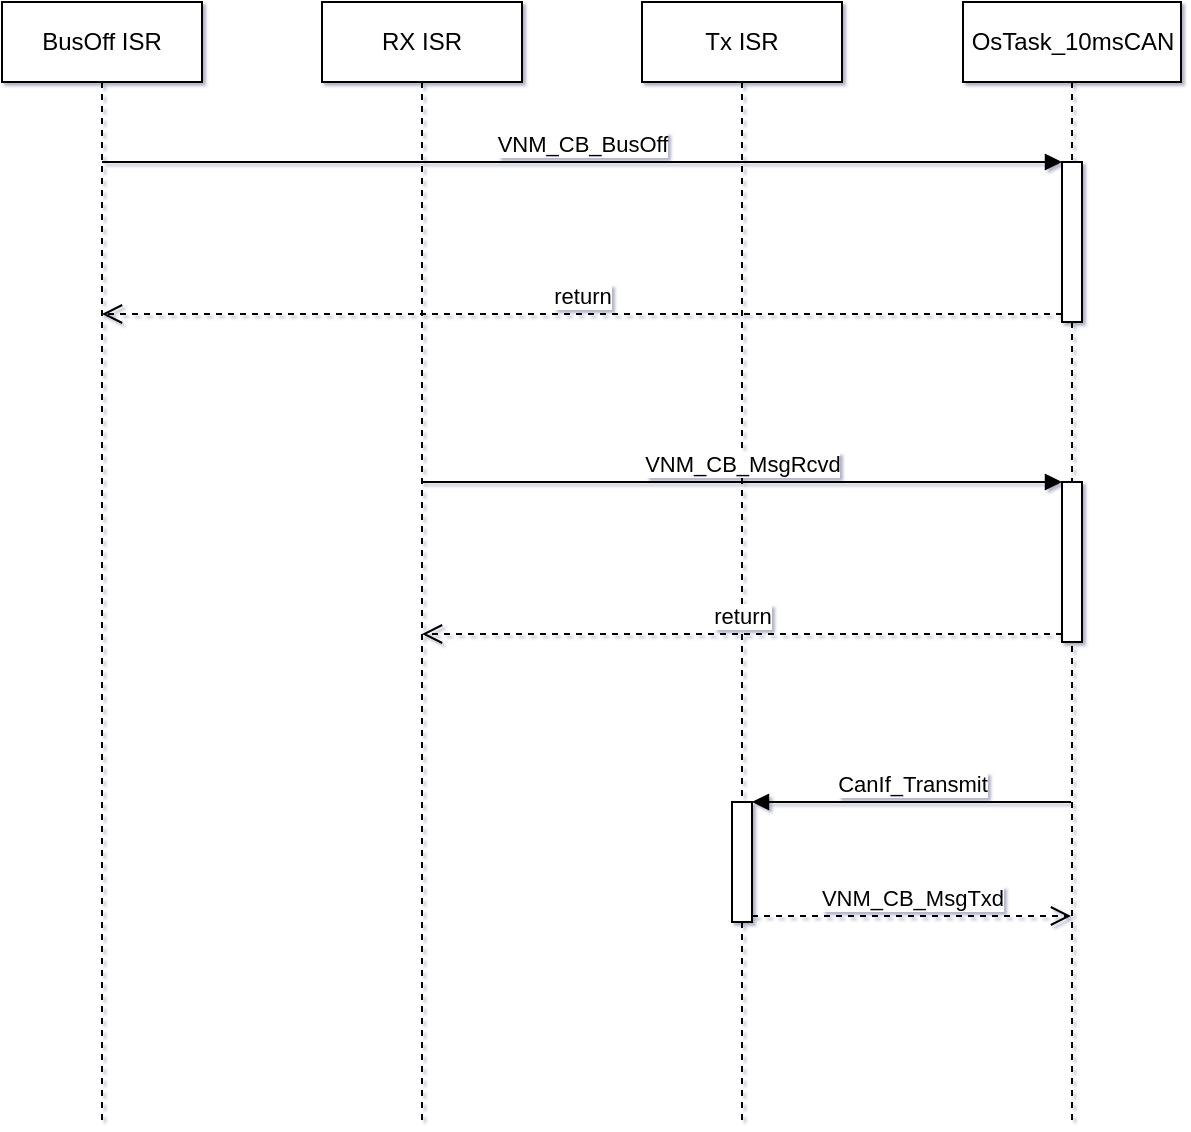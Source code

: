 <mxfile version="13.7.5" type="github" pages="4">
  <diagram id="6hGFLwfOUW9BJ-s0fimq" name="Task_ISR">
    <mxGraphModel dx="1422" dy="762" grid="0" gridSize="10" guides="1" tooltips="1" connect="1" arrows="1" fold="1" page="1" pageScale="1" pageWidth="827" pageHeight="1169" math="0" shadow="1">
      <root>
        <mxCell id="0" />
        <mxCell id="1" parent="0" />
        <mxCell id="RJqeacJe7ygeDEC2YVOS-10" value="RX ISR" style="shape=umlLifeline;perimeter=lifelinePerimeter;whiteSpace=wrap;html=1;container=1;collapsible=0;recursiveResize=0;outlineConnect=0;" parent="1" vertex="1">
          <mxGeometry x="200" y="40" width="100" height="560" as="geometry" />
        </mxCell>
        <mxCell id="L6MXmkapWXacrAFX_1VP-1" value="BusOff ISR" style="shape=umlLifeline;perimeter=lifelinePerimeter;whiteSpace=wrap;html=1;container=1;collapsible=0;recursiveResize=0;outlineConnect=0;" parent="1" vertex="1">
          <mxGeometry x="40" y="40" width="100" height="560" as="geometry" />
        </mxCell>
        <mxCell id="L6MXmkapWXacrAFX_1VP-2" value="Tx ISR" style="shape=umlLifeline;perimeter=lifelinePerimeter;whiteSpace=wrap;html=1;container=1;collapsible=0;recursiveResize=0;outlineConnect=0;" parent="1" vertex="1">
          <mxGeometry x="360" y="40" width="100" height="560" as="geometry" />
        </mxCell>
        <mxCell id="L6MXmkapWXacrAFX_1VP-11" value="" style="html=1;points=[];perimeter=orthogonalPerimeter;" parent="L6MXmkapWXacrAFX_1VP-2" vertex="1">
          <mxGeometry x="45" y="400" width="10" height="60" as="geometry" />
        </mxCell>
        <mxCell id="L6MXmkapWXacrAFX_1VP-3" value="OsTask_10msCAN" style="shape=umlLifeline;perimeter=lifelinePerimeter;whiteSpace=wrap;html=1;container=1;collapsible=0;recursiveResize=0;outlineConnect=0;" parent="1" vertex="1">
          <mxGeometry x="520.5" y="40" width="109" height="560" as="geometry" />
        </mxCell>
        <mxCell id="L6MXmkapWXacrAFX_1VP-17" value="" style="html=1;points=[];perimeter=orthogonalPerimeter;" parent="L6MXmkapWXacrAFX_1VP-3" vertex="1">
          <mxGeometry x="49.5" y="80" width="10" height="80" as="geometry" />
        </mxCell>
        <mxCell id="L6MXmkapWXacrAFX_1VP-23" value="" style="html=1;points=[];perimeter=orthogonalPerimeter;" parent="L6MXmkapWXacrAFX_1VP-3" vertex="1">
          <mxGeometry x="49.5" y="240" width="10" height="80" as="geometry" />
        </mxCell>
        <mxCell id="L6MXmkapWXacrAFX_1VP-18" value="VNM_CB_BusOff" style="html=1;verticalAlign=bottom;endArrow=block;entryX=0;entryY=0;" parent="1" source="L6MXmkapWXacrAFX_1VP-1" target="L6MXmkapWXacrAFX_1VP-17" edge="1">
          <mxGeometry relative="1" as="geometry">
            <mxPoint x="500" y="120" as="sourcePoint" />
          </mxGeometry>
        </mxCell>
        <mxCell id="L6MXmkapWXacrAFX_1VP-24" value="VNM_CB_MsgRcvd" style="html=1;verticalAlign=bottom;endArrow=block;entryX=0;entryY=0;" parent="1" source="RJqeacJe7ygeDEC2YVOS-10" target="L6MXmkapWXacrAFX_1VP-23" edge="1">
          <mxGeometry relative="1" as="geometry">
            <mxPoint x="500" y="280" as="sourcePoint" />
          </mxGeometry>
        </mxCell>
        <mxCell id="L6MXmkapWXacrAFX_1VP-12" value="CanIf_Transmit" style="html=1;verticalAlign=bottom;endArrow=block;entryX=1;entryY=0;" parent="1" source="L6MXmkapWXacrAFX_1VP-3" target="L6MXmkapWXacrAFX_1VP-11" edge="1">
          <mxGeometry relative="1" as="geometry">
            <mxPoint x="549" y="440" as="sourcePoint" />
          </mxGeometry>
        </mxCell>
        <mxCell id="L6MXmkapWXacrAFX_1VP-25" value="return" style="html=1;verticalAlign=bottom;endArrow=open;dashed=1;endSize=8;exitX=0;exitY=0.95;" parent="1" source="L6MXmkapWXacrAFX_1VP-23" target="RJqeacJe7ygeDEC2YVOS-10" edge="1">
          <mxGeometry relative="1" as="geometry">
            <mxPoint x="500" y="356" as="targetPoint" />
          </mxGeometry>
        </mxCell>
        <mxCell id="L6MXmkapWXacrAFX_1VP-19" value="return" style="html=1;verticalAlign=bottom;endArrow=open;dashed=1;endSize=8;exitX=0;exitY=0.95;" parent="1" source="L6MXmkapWXacrAFX_1VP-17" target="L6MXmkapWXacrAFX_1VP-1" edge="1">
          <mxGeometry relative="1" as="geometry">
            <mxPoint x="500" y="196" as="targetPoint" />
          </mxGeometry>
        </mxCell>
        <mxCell id="L6MXmkapWXacrAFX_1VP-13" value="VNM_CB_MsgTxd" style="html=1;verticalAlign=bottom;endArrow=open;dashed=1;endSize=8;exitX=1;exitY=0.95;" parent="1" source="L6MXmkapWXacrAFX_1VP-11" target="L6MXmkapWXacrAFX_1VP-3" edge="1">
          <mxGeometry relative="1" as="geometry">
            <mxPoint x="475" y="497" as="targetPoint" />
          </mxGeometry>
        </mxCell>
      </root>
    </mxGraphModel>
  </diagram>
  <diagram id="QY_lR7ETdZ8TZl8407Ok" name="Initialization">
    <mxGraphModel dx="1422" dy="762" grid="0" gridSize="10" guides="1" tooltips="1" connect="1" arrows="1" fold="1" page="1" pageScale="1" pageWidth="827" pageHeight="1169" math="0" shadow="0">
      <root>
        <mxCell id="uBehZIFvxrX26Bamisyg-0" />
        <mxCell id="uBehZIFvxrX26Bamisyg-1" parent="uBehZIFvxrX26Bamisyg-0" />
        <mxCell id="Tm81C0nEIaUr_5rDPv3G-0" value="&lt;span style=&quot;text-align: center&quot;&gt;EcuM_AL_DriverInitTwo&lt;/span&gt;" style="shape=umlFrame;whiteSpace=wrap;html=1;align=left;width=140;height=20;" parent="uBehZIFvxrX26Bamisyg-1" vertex="1">
          <mxGeometry x="40" y="125" width="200" height="160" as="geometry" />
        </mxCell>
        <mxCell id="Tm81C0nEIaUr_5rDPv3G-18" style="edgeStyle=none;rounded=0;orthogonalLoop=1;jettySize=auto;html=1;exitX=0.5;exitY=1;exitDx=0;exitDy=0;exitPerimeter=0;entryX=0.503;entryY=-0.001;entryDx=0;entryDy=0;entryPerimeter=0;" parent="uBehZIFvxrX26Bamisyg-1" source="xlQVclnz08z0t-vTAVDQ-0" target="Tm81C0nEIaUr_5rDPv3G-0" edge="1">
          <mxGeometry relative="1" as="geometry" />
        </mxCell>
        <mxCell id="xlQVclnz08z0t-vTAVDQ-0" value="System On" style="strokeWidth=2;html=1;shape=mxgraph.flowchart.start_1;whiteSpace=wrap;" parent="uBehZIFvxrX26Bamisyg-1" vertex="1">
          <mxGeometry x="100" y="55" width="80" height="40" as="geometry" />
        </mxCell>
        <mxCell id="EbGmw0zZCs1X8fLbjLKE-15" value="" style="edgeStyle=orthogonalEdgeStyle;rounded=0;orthogonalLoop=1;jettySize=auto;html=1;" parent="uBehZIFvxrX26Bamisyg-1" source="EbGmw0zZCs1X8fLbjLKE-0" target="EbGmw0zZCs1X8fLbjLKE-3" edge="1">
          <mxGeometry relative="1" as="geometry" />
        </mxCell>
        <mxCell id="EbGmw0zZCs1X8fLbjLKE-0" value="" style="strokeWidth=2;html=1;shape=mxgraph.flowchart.start_1;whiteSpace=wrap;" parent="uBehZIFvxrX26Bamisyg-1" vertex="1">
          <mxGeometry x="360.67" y="65" width="58.01" height="30" as="geometry" />
        </mxCell>
        <mxCell id="EbGmw0zZCs1X8fLbjLKE-4" value="" style="edgeStyle=orthogonalEdgeStyle;rounded=0;orthogonalLoop=1;jettySize=auto;html=1;" parent="uBehZIFvxrX26Bamisyg-1" source="EbGmw0zZCs1X8fLbjLKE-1" target="EbGmw0zZCs1X8fLbjLKE-3" edge="1">
          <mxGeometry relative="1" as="geometry" />
        </mxCell>
        <mxCell id="EbGmw0zZCs1X8fLbjLKE-1" value="VNM_SET_SLEEP_TMR" style="rounded=1;whiteSpace=wrap;html=1;absoluteArcSize=1;arcSize=14;strokeWidth=2;" parent="uBehZIFvxrX26Bamisyg-1" vertex="1">
          <mxGeometry x="317.94" y="125" width="144.5" height="30" as="geometry" />
        </mxCell>
        <mxCell id="EbGmw0zZCs1X8fLbjLKE-6" value="" style="edgeStyle=orthogonalEdgeStyle;rounded=0;orthogonalLoop=1;jettySize=auto;html=1;" parent="uBehZIFvxrX26Bamisyg-1" source="EbGmw0zZCs1X8fLbjLKE-3" target="EbGmw0zZCs1X8fLbjLKE-5" edge="1">
          <mxGeometry relative="1" as="geometry" />
        </mxCell>
        <mxCell id="EbGmw0zZCs1X8fLbjLKE-3" value="VNM_SETOFF" style="rounded=1;whiteSpace=wrap;html=1;absoluteArcSize=1;arcSize=14;strokeWidth=2;" parent="uBehZIFvxrX26Bamisyg-1" vertex="1">
          <mxGeometry x="317.94" y="175" width="144.5" height="30" as="geometry" />
        </mxCell>
        <mxCell id="EbGmw0zZCs1X8fLbjLKE-8" value="" style="edgeStyle=orthogonalEdgeStyle;rounded=0;orthogonalLoop=1;jettySize=auto;html=1;" parent="uBehZIFvxrX26Bamisyg-1" source="EbGmw0zZCs1X8fLbjLKE-5" target="EbGmw0zZCs1X8fLbjLKE-7" edge="1">
          <mxGeometry relative="1" as="geometry" />
        </mxCell>
        <mxCell id="EbGmw0zZCs1X8fLbjLKE-5" value="VNM_SETACTIVE" style="rounded=1;whiteSpace=wrap;html=1;absoluteArcSize=1;arcSize=14;strokeWidth=2;" parent="uBehZIFvxrX26Bamisyg-1" vertex="1">
          <mxGeometry x="317.94" y="225" width="144.5" height="30" as="geometry" />
        </mxCell>
        <mxCell id="EbGmw0zZCs1X8fLbjLKE-11" value="" style="edgeStyle=orthogonalEdgeStyle;rounded=0;orthogonalLoop=1;jettySize=auto;html=1;" parent="uBehZIFvxrX26Bamisyg-1" source="EbGmw0zZCs1X8fLbjLKE-7" target="EbGmw0zZCs1X8fLbjLKE-10" edge="1">
          <mxGeometry relative="1" as="geometry">
            <Array as="points">
              <mxPoint x="389.69" y="495" />
              <mxPoint x="389.69" y="495" />
            </Array>
          </mxGeometry>
        </mxCell>
        <mxCell id="EbGmw0zZCs1X8fLbjLKE-7" value="VNM_CANCEL_RINGMAX_TMR&lt;br&gt;VNM_CANCEL_LIMPHOME_TMR&lt;br&gt;VNM_CLEARSLEEPIND&lt;br&gt;VNM_CLEARSLEEPACK&lt;br&gt;VNM_CLEARRXMSG_AVAIL&lt;br&gt;VNM_CLEARMSGTXD&lt;br&gt;VNM_CLEARLHMARK&lt;br&gt;VNM_CLEAR_BUSOFF&lt;br&gt;VNM_CLEAR_SLEEPACK_STATUS&lt;br&gt;VNM_CLEAR_SI_SENT" style="rounded=1;whiteSpace=wrap;html=1;absoluteArcSize=1;arcSize=14;strokeWidth=2;align=left;" parent="uBehZIFvxrX26Bamisyg-1" vertex="1">
          <mxGeometry x="290" y="275" width="200.37" height="160" as="geometry" />
        </mxCell>
        <mxCell id="EbGmw0zZCs1X8fLbjLKE-9" value="VNM_Start" style="rounded=1;whiteSpace=wrap;html=1;absoluteArcSize=1;arcSize=14;strokeWidth=2;" parent="uBehZIFvxrX26Bamisyg-1" vertex="1">
          <mxGeometry x="317.93" y="455" width="144.5" height="30" as="geometry" />
        </mxCell>
        <mxCell id="EbGmw0zZCs1X8fLbjLKE-14" value="" style="edgeStyle=orthogonalEdgeStyle;rounded=0;orthogonalLoop=1;jettySize=auto;html=1;" parent="uBehZIFvxrX26Bamisyg-1" source="EbGmw0zZCs1X8fLbjLKE-10" target="EbGmw0zZCs1X8fLbjLKE-13" edge="1">
          <mxGeometry relative="1" as="geometry" />
        </mxCell>
        <mxCell id="EbGmw0zZCs1X8fLbjLKE-10" value="VNM_Clear_Node_data" style="rounded=1;whiteSpace=wrap;html=1;absoluteArcSize=1;arcSize=14;strokeWidth=2;" parent="uBehZIFvxrX26Bamisyg-1" vertex="1">
          <mxGeometry x="317.93" y="505" width="144.5" height="30" as="geometry" />
        </mxCell>
        <mxCell id="EbGmw0zZCs1X8fLbjLKE-13" value="" style="strokeWidth=2;html=1;shape=mxgraph.flowchart.terminator;whiteSpace=wrap;align=left;" parent="uBehZIFvxrX26Bamisyg-1" vertex="1">
          <mxGeometry x="361.68" y="555" width="57" height="30" as="geometry" />
        </mxCell>
        <mxCell id="EbGmw0zZCs1X8fLbjLKE-16" value="&#xa;&#xa;&lt;span style=&quot;color: rgb(0, 0, 0); font-family: helvetica; font-size: 12px; font-style: normal; letter-spacing: normal; text-align: center; text-indent: 0px; text-transform: none; word-spacing: 0px; background-color: rgb(248, 249, 250); display: inline; float: none;&quot;&gt;VNM_PowerOnInit&lt;/span&gt;&#xa;&#xa;" style="text;html=1;strokeColor=none;fillColor=none;align=center;verticalAlign=middle;whiteSpace=wrap;rounded=0;fontStyle=1" parent="uBehZIFvxrX26Bamisyg-1" vertex="1">
          <mxGeometry x="369.68" y="35" width="40" height="20" as="geometry" />
        </mxCell>
        <mxCell id="EbGmw0zZCs1X8fLbjLKE-23" value="" style="edgeStyle=orthogonalEdgeStyle;rounded=0;orthogonalLoop=1;jettySize=auto;html=1;" parent="uBehZIFvxrX26Bamisyg-1" source="EbGmw0zZCs1X8fLbjLKE-19" target="EbGmw0zZCs1X8fLbjLKE-20" edge="1">
          <mxGeometry relative="1" as="geometry" />
        </mxCell>
        <mxCell id="EbGmw0zZCs1X8fLbjLKE-19" value="" style="strokeWidth=2;html=1;shape=mxgraph.flowchart.start_1;whiteSpace=wrap;" parent="uBehZIFvxrX26Bamisyg-1" vertex="1">
          <mxGeometry x="593.69" y="65" width="58.01" height="30" as="geometry" />
        </mxCell>
        <mxCell id="EbGmw0zZCs1X8fLbjLKE-25" value="" style="edgeStyle=orthogonalEdgeStyle;rounded=0;orthogonalLoop=1;jettySize=auto;html=1;" parent="uBehZIFvxrX26Bamisyg-1" source="EbGmw0zZCs1X8fLbjLKE-20" edge="1">
          <mxGeometry relative="1" as="geometry">
            <mxPoint x="622.773" y="175" as="targetPoint" />
          </mxGeometry>
        </mxCell>
        <mxCell id="EbGmw0zZCs1X8fLbjLKE-20" value="VNM_SETON" style="rounded=1;whiteSpace=wrap;html=1;absoluteArcSize=1;arcSize=14;strokeWidth=2;" parent="uBehZIFvxrX26Bamisyg-1" vertex="1">
          <mxGeometry x="550.44" y="125" width="144.5" height="30" as="geometry" />
        </mxCell>
        <mxCell id="EbGmw0zZCs1X8fLbjLKE-21" value="&lt;span style=&quot;&quot;&gt;VNM_Start&lt;/span&gt;" style="text;html=1;strokeColor=none;fillColor=none;align=center;verticalAlign=middle;whiteSpace=wrap;rounded=0;fontStyle=1" parent="uBehZIFvxrX26Bamisyg-1" vertex="1">
          <mxGeometry x="601.43" y="35" width="40" height="20" as="geometry" />
        </mxCell>
        <mxCell id="EbGmw0zZCs1X8fLbjLKE-27" value="" style="edgeStyle=orthogonalEdgeStyle;rounded=0;orthogonalLoop=1;jettySize=auto;html=1;" parent="uBehZIFvxrX26Bamisyg-1" target="EbGmw0zZCs1X8fLbjLKE-26" edge="1">
          <mxGeometry relative="1" as="geometry">
            <mxPoint x="622.773" y="205" as="sourcePoint" />
          </mxGeometry>
        </mxCell>
        <mxCell id="EbGmw0zZCs1X8fLbjLKE-24" value="VNM_SET_FIRSTMSGFLAG" style="rounded=1;whiteSpace=wrap;html=1;absoluteArcSize=1;arcSize=14;strokeWidth=2;" parent="uBehZIFvxrX26Bamisyg-1" vertex="1">
          <mxGeometry x="536.18" y="175" width="170.51" height="30" as="geometry" />
        </mxCell>
        <mxCell id="EbGmw0zZCs1X8fLbjLKE-26" value="" style="strokeWidth=2;html=1;shape=mxgraph.flowchart.terminator;whiteSpace=wrap;align=left;" parent="uBehZIFvxrX26Bamisyg-1" vertex="1">
          <mxGeometry x="594.7" y="225" width="57" height="30" as="geometry" />
        </mxCell>
        <mxCell id="Tm81C0nEIaUr_5rDPv3G-1" value="&lt;span style=&quot;font-weight: 700 ; text-align: center&quot;&gt;VNM_Start&lt;/span&gt;" style="shape=umlFrame;whiteSpace=wrap;html=1;align=left;width=110;height=20;" parent="uBehZIFvxrX26Bamisyg-1" vertex="1">
          <mxGeometry x="160" y="245" width="80" height="40" as="geometry" />
        </mxCell>
        <mxCell id="Tm81C0nEIaUr_5rDPv3G-2" value="&lt;span style=&quot;text-align: center&quot;&gt;VNM_PowerOnInit&lt;/span&gt;" style="shape=umlFrame;whiteSpace=wrap;html=1;align=left;width=110;height=20;" parent="uBehZIFvxrX26Bamisyg-1" vertex="1">
          <mxGeometry x="130" y="215" width="110" height="70" as="geometry" />
        </mxCell>
        <mxCell id="Tm81C0nEIaUr_5rDPv3G-3" value="&lt;span style=&quot;text-align: center&quot;&gt;CanNm_Init&lt;/span&gt;" style="shape=umlFrame;whiteSpace=wrap;html=1;align=left;width=80;height=20;" parent="uBehZIFvxrX26Bamisyg-1" vertex="1">
          <mxGeometry x="100" y="185" width="140" height="100" as="geometry" />
        </mxCell>
        <mxCell id="Tm81C0nEIaUr_5rDPv3G-4" value="&lt;span style=&quot;text-align: center&quot;&gt;Ccl_Init&lt;/span&gt;" style="shape=umlFrame;whiteSpace=wrap;html=1;align=left;width=50;height=20;" parent="uBehZIFvxrX26Bamisyg-1" vertex="1">
          <mxGeometry x="70" y="155" width="170" height="130" as="geometry" />
        </mxCell>
      </root>
    </mxGraphModel>
  </diagram>
  <diagram id="zophgU9n_aOPndc3uxFh" name="State_Transfer">
    <mxGraphModel dx="2031" dy="1089" grid="0" gridSize="10" guides="1" tooltips="1" connect="1" arrows="1" fold="1" page="1" pageScale="1" pageWidth="827" pageHeight="1169" background="#ffffff" math="0" shadow="1">
      <root>
        <mxCell id="xXRtl5_8g4ps1sOeALML-0" />
        <mxCell id="xXRtl5_8g4ps1sOeALML-1" parent="xXRtl5_8g4ps1sOeALML-0" />
        <mxCell id="jGjYzda0bMblVO8gFeGH-110" value="" style="edgeStyle=elbowEdgeStyle;orthogonalLoop=1;jettySize=auto;html=1;exitX=1.001;exitY=0.629;exitDx=0;exitDy=0;exitPerimeter=0;entryX=0;entryY=0.107;entryDx=0;entryDy=0;entryPerimeter=0;" parent="xXRtl5_8g4ps1sOeALML-1" source="jGjYzda0bMblVO8gFeGH-111" target="jGjYzda0bMblVO8gFeGH-112" edge="1">
          <mxGeometry relative="1" as="geometry">
            <mxPoint x="237" y="109" as="targetPoint" />
          </mxGeometry>
        </mxCell>
        <mxCell id="jGjYzda0bMblVO8gFeGH-111" value="VNM_Off" style="shape=umlFrame;whiteSpace=wrap;html=1;align=left;fillColor=#fff2cc;strokeColor=#d6b656;" parent="xXRtl5_8g4ps1sOeALML-1" vertex="1">
          <mxGeometry x="80" y="93" width="90" height="79" as="geometry" />
        </mxCell>
        <mxCell id="jGjYzda0bMblVO8gFeGH-112" value="VNM_On" style="shape=umlFrame;whiteSpace=wrap;html=1;align=left;fillColor=#fff2cc;strokeColor=#d6b656;" parent="xXRtl5_8g4ps1sOeALML-1" vertex="1">
          <mxGeometry x="240" y="93" width="180" height="149" as="geometry" />
        </mxCell>
        <mxCell id="jGjYzda0bMblVO8gFeGH-113" value="VNM_InitReset" style="shape=umlFrame;whiteSpace=wrap;html=1;align=left;width=90;height=30;fillColor=#dae8fc;strokeColor=#6c8ebf;" parent="xXRtl5_8g4ps1sOeALML-1" vertex="1">
          <mxGeometry x="270" y="133" width="150" height="109" as="geometry" />
        </mxCell>
        <mxCell id="jGjYzda0bMblVO8gFeGH-123" value="" style="edgeStyle=none;rounded=0;orthogonalLoop=1;jettySize=auto;html=1;exitX=0.476;exitY=0.38;exitDx=0;exitDy=0;exitPerimeter=0;" parent="xXRtl5_8g4ps1sOeALML-1" source="jGjYzda0bMblVO8gFeGH-115" target="jGjYzda0bMblVO8gFeGH-122" edge="1">
          <mxGeometry relative="1" as="geometry" />
        </mxCell>
        <mxCell id="jGjYzda0bMblVO8gFeGH-115" value="VNM_Reset" style="shape=umlFrame;whiteSpace=wrap;html=1;align=left;width=70;height=30;fillColor=#e1d5e7;strokeColor=#9673a6;" parent="xXRtl5_8g4ps1sOeALML-1" vertex="1">
          <mxGeometry x="320" y="173" width="100" height="69" as="geometry" />
        </mxCell>
        <mxCell id="jGjYzda0bMblVO8gFeGH-116" value="VNM_LIMPHOME" style="shape=umlFrame;whiteSpace=wrap;html=1;align=left;width=110;height=30;fillColor=#fff2cc;strokeColor=#d6b656;" parent="xXRtl5_8g4ps1sOeALML-1" vertex="1">
          <mxGeometry x="460" y="420" width="110" height="43" as="geometry" />
        </mxCell>
        <mxCell id="jGjYzda0bMblVO8gFeGH-117" value="VNM_NORMAL" style="shape=umlFrame;whiteSpace=wrap;html=1;align=left;width=100;height=30;fillColor=#fff2cc;strokeColor=#d6b656;" parent="xXRtl5_8g4ps1sOeALML-1" vertex="1">
          <mxGeometry x="315" y="420" width="115" height="43" as="geometry" />
        </mxCell>
        <mxCell id="jGjYzda0bMblVO8gFeGH-125" value="" style="edgeStyle=none;rounded=0;orthogonalLoop=1;jettySize=auto;html=1;" parent="xXRtl5_8g4ps1sOeALML-1" source="jGjYzda0bMblVO8gFeGH-122" target="jGjYzda0bMblVO8gFeGH-117" edge="1">
          <mxGeometry relative="1" as="geometry" />
        </mxCell>
        <mxCell id="jGjYzda0bMblVO8gFeGH-126" value="Y" style="edgeLabel;html=1;align=center;verticalAlign=middle;resizable=0;points=[];" parent="jGjYzda0bMblVO8gFeGH-125" vertex="1" connectable="0">
          <mxGeometry x="-0.497" y="2" relative="1" as="geometry">
            <mxPoint x="-3" as="offset" />
          </mxGeometry>
        </mxCell>
        <mxCell id="jGjYzda0bMblVO8gFeGH-127" style="edgeStyle=orthogonalEdgeStyle;rounded=0;orthogonalLoop=1;jettySize=auto;html=1;entryX=0.556;entryY=-0.019;entryDx=0;entryDy=0;entryPerimeter=0;" parent="xXRtl5_8g4ps1sOeALML-1" source="jGjYzda0bMblVO8gFeGH-122" target="jGjYzda0bMblVO8gFeGH-116" edge="1">
          <mxGeometry relative="1" as="geometry" />
        </mxCell>
        <mxCell id="jGjYzda0bMblVO8gFeGH-128" value="N" style="edgeLabel;html=1;align=center;verticalAlign=middle;resizable=0;points=[];" parent="jGjYzda0bMblVO8gFeGH-127" vertex="1" connectable="0">
          <mxGeometry x="-0.797" y="2" relative="1" as="geometry">
            <mxPoint as="offset" />
          </mxGeometry>
        </mxCell>
        <mxCell id="jGjYzda0bMblVO8gFeGH-122" value="&lt;span style=&quot;font-size: 11px; background-color: rgb(255, 255, 255);&quot;&gt;tx &amp;lt;= 8&amp;nbsp;&amp;nbsp;&lt;/span&gt;&lt;br style=&quot;font-size: 11px;&quot;&gt;&lt;span style=&quot;font-size: 11px; background-color: rgb(255, 255, 255);&quot;&gt;&amp;amp;&amp;amp;&lt;/span&gt;&lt;br style=&quot;font-size: 11px;&quot;&gt;&lt;span style=&quot;font-size: 11px; background-color: rgb(255, 255, 255);&quot;&gt;rx &amp;lt;= 4&lt;/span&gt;" style="rhombus;whiteSpace=wrap;html=1;fontSize=7;align=center;" parent="xXRtl5_8g4ps1sOeALML-1" vertex="1">
          <mxGeometry x="330" y="273" width="80" height="89" as="geometry" />
        </mxCell>
        <mxCell id="6pURXlIAFPtq0XiU5yVD-1" value="" style="edgeStyle=orthogonalEdgeStyle;rounded=0;orthogonalLoop=1;jettySize=auto;html=1;" parent="xXRtl5_8g4ps1sOeALML-1" source="cH5AefVwmzRlfBiNuaXz-0" target="6pURXlIAFPtq0XiU5yVD-0" edge="1">
          <mxGeometry relative="1" as="geometry" />
        </mxCell>
        <mxCell id="cH5AefVwmzRlfBiNuaXz-0" value="VNM_NORMAL" style="shape=umlFrame;whiteSpace=wrap;html=1;align=left;width=100;height=30;fillColor=#fff2cc;strokeColor=#d6b656;" parent="xXRtl5_8g4ps1sOeALML-1" vertex="1">
          <mxGeometry x="893" y="93" width="115" height="43" as="geometry" />
        </mxCell>
        <mxCell id="6pURXlIAFPtq0XiU5yVD-3" value="Y" style="edgeStyle=orthogonalEdgeStyle;rounded=0;orthogonalLoop=1;jettySize=auto;html=1;exitX=0.5;exitY=1;exitDx=0;exitDy=0;" parent="xXRtl5_8g4ps1sOeALML-1" edge="1">
          <mxGeometry x="-0.578" relative="1" as="geometry">
            <mxPoint x="950.5" y="272" as="sourcePoint" />
            <mxPoint x="950.5" y="419" as="targetPoint" />
            <mxPoint as="offset" />
          </mxGeometry>
        </mxCell>
        <mxCell id="6pURXlIAFPtq0XiU5yVD-5" style="edgeStyle=orthogonalEdgeStyle;rounded=0;orthogonalLoop=1;jettySize=auto;html=1;exitX=1;exitY=0.5;exitDx=0;exitDy=0;entryX=0.5;entryY=0;entryDx=0;entryDy=0;" parent="xXRtl5_8g4ps1sOeALML-1" source="6pURXlIAFPtq0XiU5yVD-0" target="6pURXlIAFPtq0XiU5yVD-4" edge="1">
          <mxGeometry relative="1" as="geometry" />
        </mxCell>
        <mxCell id="6pURXlIAFPtq0XiU5yVD-6" value="N" style="edgeLabel;html=1;align=center;verticalAlign=middle;resizable=0;points=[];" parent="6pURXlIAFPtq0XiU5yVD-5" vertex="1" connectable="0">
          <mxGeometry x="-0.728" y="3" relative="1" as="geometry">
            <mxPoint x="1" as="offset" />
          </mxGeometry>
        </mxCell>
        <mxCell id="6pURXlIAFPtq0XiU5yVD-0" value="&lt;span style=&quot;background-color: rgb(255 , 255 , 255)&quot;&gt;VNM_SI_SA&lt;/span&gt;&lt;br style=&quot;background-color: rgb(255 , 255 , 255)&quot;&gt;&lt;span style=&quot;background-color: rgb(255 , 255 , 255)&quot;&gt;&amp;amp;&amp;amp;&lt;/span&gt;&lt;br style=&quot;background-color: rgb(255 , 255 , 255)&quot;&gt;&lt;span style=&quot;background-color: rgb(255 , 255 , 255)&quot;&gt;VNM_SLEEPIND&lt;/span&gt;&lt;br style=&quot;background-color: rgb(255 , 255 , 255)&quot;&gt;&lt;span style=&quot;background-color: rgb(255 , 255 , 255)&quot;&gt;&amp;amp;&amp;amp;&lt;/span&gt;&lt;br style=&quot;background-color: rgb(255 , 255 , 255)&quot;&gt;&lt;span style=&quot;background-color: rgb(255 , 255 , 255)&quot;&gt;VNM_SLEEP_TMR_XPIRED&lt;/span&gt;" style="rhombus;whiteSpace=wrap;html=1;fontSize=7;align=center;" parent="xXRtl5_8g4ps1sOeALML-1" vertex="1">
          <mxGeometry x="860.5" y="203" width="180" height="87" as="geometry" />
        </mxCell>
        <mxCell id="6pURXlIAFPtq0XiU5yVD-2" value="VNM_WBS" style="shape=umlFrame;whiteSpace=wrap;html=1;align=left;width=70;height=30;fillColor=#fff2cc;strokeColor=#d6b656;" parent="xXRtl5_8g4ps1sOeALML-1" vertex="1">
          <mxGeometry x="900.5" y="420" width="100" height="43" as="geometry" />
        </mxCell>
        <mxCell id="6pURXlIAFPtq0XiU5yVD-8" value="Y" style="edgeStyle=orthogonalEdgeStyle;rounded=0;orthogonalLoop=1;jettySize=auto;html=1;" parent="xXRtl5_8g4ps1sOeALML-1" source="6pURXlIAFPtq0XiU5yVD-4" target="6pURXlIAFPtq0XiU5yVD-7" edge="1">
          <mxGeometry relative="1" as="geometry" />
        </mxCell>
        <mxCell id="6pURXlIAFPtq0XiU5yVD-12" style="edgeStyle=orthogonalEdgeStyle;rounded=0;orthogonalLoop=1;jettySize=auto;html=1;entryX=0.5;entryY=0;entryDx=0;entryDy=0;" parent="xXRtl5_8g4ps1sOeALML-1" source="6pURXlIAFPtq0XiU5yVD-4" target="6pURXlIAFPtq0XiU5yVD-11" edge="1">
          <mxGeometry relative="1" as="geometry" />
        </mxCell>
        <mxCell id="6pURXlIAFPtq0XiU5yVD-13" value="N" style="edgeLabel;html=1;align=center;verticalAlign=middle;resizable=0;points=[];" parent="6pURXlIAFPtq0XiU5yVD-12" vertex="1" connectable="0">
          <mxGeometry x="-0.774" y="-1" relative="1" as="geometry">
            <mxPoint x="-1" as="offset" />
          </mxGeometry>
        </mxCell>
        <mxCell id="6pURXlIAFPtq0XiU5yVD-4" value="&lt;span&gt;VNM_RINGTTYP_TMR_XPIRED&amp;nbsp;&lt;/span&gt;" style="rhombus;whiteSpace=wrap;html=1;fontSize=7;align=center;" parent="xXRtl5_8g4ps1sOeALML-1" vertex="1">
          <mxGeometry x="1111" y="398" width="180" height="87" as="geometry" />
        </mxCell>
        <mxCell id="6pURXlIAFPtq0XiU5yVD-10" value="Y" style="edgeStyle=orthogonalEdgeStyle;rounded=0;orthogonalLoop=1;jettySize=auto;html=1;" parent="xXRtl5_8g4ps1sOeALML-1" source="6pURXlIAFPtq0XiU5yVD-7" target="6pURXlIAFPtq0XiU5yVD-9" edge="1">
          <mxGeometry relative="1" as="geometry" />
        </mxCell>
        <mxCell id="6pURXlIAFPtq0XiU5yVD-18" style="edgeStyle=elbowEdgeStyle;rounded=0;orthogonalLoop=1;jettySize=auto;html=1;exitX=1;exitY=0.5;exitDx=0;exitDy=0;" parent="xXRtl5_8g4ps1sOeALML-1" source="6pURXlIAFPtq0XiU5yVD-7" edge="1">
          <mxGeometry relative="1" as="geometry">
            <mxPoint x="1201" y="783" as="targetPoint" />
            <Array as="points">
              <mxPoint x="1331" y="693" />
            </Array>
          </mxGeometry>
        </mxCell>
        <mxCell id="6pURXlIAFPtq0XiU5yVD-19" value="N" style="edgeLabel;html=1;align=center;verticalAlign=middle;resizable=0;points=[];" parent="6pURXlIAFPtq0XiU5yVD-18" vertex="1" connectable="0">
          <mxGeometry x="-0.403" y="1" relative="1" as="geometry">
            <mxPoint as="offset" />
          </mxGeometry>
        </mxCell>
        <mxCell id="6pURXlIAFPtq0XiU5yVD-7" value="&lt;span style=&quot;background-color: rgb(255 , 255 , 255)&quot;&gt;LogicalSuccessor = OWN&lt;/span&gt;&lt;br&gt;&lt;span style=&quot;background-color: rgb(255 , 255 , 255)&quot;&gt;&amp;amp;&amp;amp;&amp;nbsp;VNM_SI_SIBIT&amp;nbsp;&lt;/span&gt;&lt;br&gt;&lt;span style=&quot;background-color: rgb(255 , 255 , 255)&quot;&gt;&amp;amp;&amp;amp;&amp;nbsp;&lt;/span&gt;&lt;span&gt;VNM_SLEEPACK_TRUE&amp;nbsp;&lt;br&gt;&amp;amp;&amp;amp;&amp;nbsp;VNM_SLEEPIND &amp;amp;&amp;amp;&amp;nbsp;VNM_SI_SENT&lt;br&gt;&lt;/span&gt;&lt;span style=&quot;background-color: rgb(255 , 255 , 255)&quot;&gt;&amp;amp;&amp;amp;&amp;nbsp;VNM_SLEEP_TMR_XPIRED&lt;/span&gt;" style="rhombus;whiteSpace=wrap;html=1;fontSize=7;align=center;" parent="xXRtl5_8g4ps1sOeALML-1" vertex="1">
          <mxGeometry x="1111" y="563" width="180" height="87" as="geometry" />
        </mxCell>
        <mxCell id="6pURXlIAFPtq0XiU5yVD-16" value="" style="edgeStyle=orthogonalEdgeStyle;rounded=0;orthogonalLoop=1;jettySize=auto;html=1;" parent="xXRtl5_8g4ps1sOeALML-1" source="6pURXlIAFPtq0XiU5yVD-9" target="6pURXlIAFPtq0XiU5yVD-15" edge="1">
          <mxGeometry relative="1" as="geometry" />
        </mxCell>
        <mxCell id="6pURXlIAFPtq0XiU5yVD-9" value="VNM_PRESLEEP" style="shape=umlFrame;whiteSpace=wrap;html=1;align=left;width=100;height=30;fillColor=#fff2cc;strokeColor=#d6b656;" parent="xXRtl5_8g4ps1sOeALML-1" vertex="1">
          <mxGeometry x="1141" y="713" width="120" height="50" as="geometry" />
        </mxCell>
        <mxCell id="KNxEtGKXYIfHad9Akx0a-0" value="Y" style="edgeStyle=elbowEdgeStyle;rounded=0;orthogonalLoop=1;jettySize=auto;html=1;" parent="xXRtl5_8g4ps1sOeALML-1" source="6pURXlIAFPtq0XiU5yVD-11" target="6pURXlIAFPtq0XiU5yVD-20" edge="1">
          <mxGeometry relative="1" as="geometry" />
        </mxCell>
        <mxCell id="8cfnLdVfoUwnDuUYeo---185" value="N" style="edgeStyle=orthogonalEdgeStyle;rounded=0;orthogonalLoop=1;jettySize=auto;html=1;entryX=0.5;entryY=0;entryDx=0;entryDy=0;entryPerimeter=0;" edge="1" parent="xXRtl5_8g4ps1sOeALML-1" source="6pURXlIAFPtq0XiU5yVD-11" target="8cfnLdVfoUwnDuUYeo---182">
          <mxGeometry relative="1" as="geometry" />
        </mxCell>
        <mxCell id="6pURXlIAFPtq0XiU5yVD-11" value="&lt;span style=&quot;font-size: 11px&quot;&gt;VNM_RINGTMAX_TMR_XPIRED&lt;/span&gt;" style="rhombus;whiteSpace=wrap;html=1;fontSize=7;align=center;" parent="xXRtl5_8g4ps1sOeALML-1" vertex="1">
          <mxGeometry x="1422" y="581.5" width="215" height="50" as="geometry" />
        </mxCell>
        <mxCell id="fB5QreYhKdexTYlbAt4A-1" value="Y" style="edgeStyle=elbowEdgeStyle;rounded=0;orthogonalLoop=1;jettySize=auto;html=1;" parent="xXRtl5_8g4ps1sOeALML-1" source="6pURXlIAFPtq0XiU5yVD-15" target="fB5QreYhKdexTYlbAt4A-0" edge="1">
          <mxGeometry relative="1" as="geometry" />
        </mxCell>
        <mxCell id="8cfnLdVfoUwnDuUYeo---183" style="edgeStyle=orthogonalEdgeStyle;rounded=0;orthogonalLoop=1;jettySize=auto;html=1;" edge="1" parent="xXRtl5_8g4ps1sOeALML-1" source="6pURXlIAFPtq0XiU5yVD-15">
          <mxGeometry relative="1" as="geometry">
            <mxPoint x="1376" y="833" as="targetPoint" />
          </mxGeometry>
        </mxCell>
        <mxCell id="8cfnLdVfoUwnDuUYeo---184" value="N" style="edgeLabel;html=1;align=center;verticalAlign=middle;resizable=0;points=[];" vertex="1" connectable="0" parent="8cfnLdVfoUwnDuUYeo---183">
          <mxGeometry x="-0.2" relative="1" as="geometry">
            <mxPoint as="offset" />
          </mxGeometry>
        </mxCell>
        <mxCell id="6pURXlIAFPtq0XiU5yVD-15" value="&lt;span style=&quot;font-size: 11px ; background-color: rgb(255 , 255 , 255)&quot;&gt;tx &amp;gt; 8&lt;/span&gt;" style="rhombus;whiteSpace=wrap;html=1;fontSize=7;align=center;" parent="xXRtl5_8g4ps1sOeALML-1" vertex="1">
          <mxGeometry x="1146" y="813" width="110" height="40" as="geometry" />
        </mxCell>
        <mxCell id="6pURXlIAFPtq0XiU5yVD-20" value="VNM_Reset" style="shape=umlFrame;whiteSpace=wrap;html=1;align=left;width=70;height=30;fillColor=#e1d5e7;strokeColor=#9673a6;" parent="xXRtl5_8g4ps1sOeALML-1" vertex="1">
          <mxGeometry x="1484.5" y="703" width="90" height="50" as="geometry" />
        </mxCell>
        <mxCell id="fB5QreYhKdexTYlbAt4A-0" value="VNM_LIMPHOME" style="shape=umlFrame;whiteSpace=wrap;html=1;align=left;width=110;height=30;fillColor=#fff2cc;strokeColor=#d6b656;" parent="xXRtl5_8g4ps1sOeALML-1" vertex="1">
          <mxGeometry x="1146" y="913" width="110" height="43" as="geometry" />
        </mxCell>
        <mxCell id="8cfnLdVfoUwnDuUYeo---16" value="" style="edgeStyle=orthogonalEdgeStyle;rounded=0;orthogonalLoop=1;jettySize=auto;html=1;" edge="1" parent="xXRtl5_8g4ps1sOeALML-1" source="fB5QreYhKdexTYlbAt4A-2" target="8cfnLdVfoUwnDuUYeo---3">
          <mxGeometry relative="1" as="geometry" />
        </mxCell>
        <mxCell id="fB5QreYhKdexTYlbAt4A-2" value="VNM_LIMPHOME" style="shape=umlFrame;whiteSpace=wrap;html=1;align=left;width=100;height=30;fillColor=#fff2cc;strokeColor=#d6b656;" parent="xXRtl5_8g4ps1sOeALML-1" vertex="1">
          <mxGeometry x="1791" y="90" width="115" height="43" as="geometry" />
        </mxCell>
        <mxCell id="8cfnLdVfoUwnDuUYeo---65" value="" style="edgeStyle=orthogonalEdgeStyle;rounded=0;orthogonalLoop=1;jettySize=auto;html=1;" edge="1" parent="xXRtl5_8g4ps1sOeALML-1" source="fB5QreYhKdexTYlbAt4A-3">
          <mxGeometry relative="1" as="geometry">
            <mxPoint x="3415.5" y="216.5" as="targetPoint" />
          </mxGeometry>
        </mxCell>
        <mxCell id="fB5QreYhKdexTYlbAt4A-3" value="VNM_PreSleep" style="shape=umlFrame;whiteSpace=wrap;html=1;align=left;width=100;height=30;fillColor=#fff2cc;strokeColor=#d6b656;" parent="xXRtl5_8g4ps1sOeALML-1" vertex="1">
          <mxGeometry x="3358" y="93" width="115" height="43" as="geometry" />
        </mxCell>
        <mxCell id="8cfnLdVfoUwnDuUYeo---96" value="" style="edgeStyle=orthogonalEdgeStyle;rounded=0;orthogonalLoop=1;jettySize=auto;html=1;" edge="1" parent="xXRtl5_8g4ps1sOeALML-1" source="8cfnLdVfoUwnDuUYeo---0" target="8cfnLdVfoUwnDuUYeo---92">
          <mxGeometry relative="1" as="geometry" />
        </mxCell>
        <mxCell id="8cfnLdVfoUwnDuUYeo---0" value="VNM_PreSleepLH" style="shape=umlFrame;whiteSpace=wrap;html=1;align=left;width=100;height=30;fillColor=#fff2cc;strokeColor=#d6b656;" vertex="1" parent="xXRtl5_8g4ps1sOeALML-1">
          <mxGeometry x="4305" y="93" width="115" height="43" as="geometry" />
        </mxCell>
        <mxCell id="8cfnLdVfoUwnDuUYeo---123" value="" style="edgeStyle=orthogonalEdgeStyle;rounded=0;orthogonalLoop=1;jettySize=auto;html=1;" edge="1" parent="xXRtl5_8g4ps1sOeALML-1" source="8cfnLdVfoUwnDuUYeo---1" target="8cfnLdVfoUwnDuUYeo---122">
          <mxGeometry relative="1" as="geometry" />
        </mxCell>
        <mxCell id="8cfnLdVfoUwnDuUYeo---1" value="VNM_Wait4Sleep" style="shape=umlFrame;whiteSpace=wrap;html=1;align=left;width=100;height=30;fillColor=#fff2cc;strokeColor=#d6b656;" vertex="1" parent="xXRtl5_8g4ps1sOeALML-1">
          <mxGeometry x="5119" y="93" width="115" height="43" as="geometry" />
        </mxCell>
        <mxCell id="8cfnLdVfoUwnDuUYeo---5" value="Y" style="edgeStyle=orthogonalEdgeStyle;rounded=0;orthogonalLoop=1;jettySize=auto;html=1;" edge="1" parent="xXRtl5_8g4ps1sOeALML-1" source="8cfnLdVfoUwnDuUYeo---3" target="8cfnLdVfoUwnDuUYeo---4">
          <mxGeometry relative="1" as="geometry" />
        </mxCell>
        <mxCell id="8cfnLdVfoUwnDuUYeo---7" style="edgeStyle=orthogonalEdgeStyle;rounded=0;orthogonalLoop=1;jettySize=auto;html=1;entryX=0.5;entryY=0;entryDx=0;entryDy=0;" edge="1" parent="xXRtl5_8g4ps1sOeALML-1" source="8cfnLdVfoUwnDuUYeo---3" target="8cfnLdVfoUwnDuUYeo---6">
          <mxGeometry relative="1" as="geometry" />
        </mxCell>
        <mxCell id="8cfnLdVfoUwnDuUYeo---8" value="N" style="edgeLabel;html=1;align=center;verticalAlign=middle;resizable=0;points=[];" vertex="1" connectable="0" parent="8cfnLdVfoUwnDuUYeo---7">
          <mxGeometry x="-0.792" y="2" relative="1" as="geometry">
            <mxPoint x="1" as="offset" />
          </mxGeometry>
        </mxCell>
        <mxCell id="8cfnLdVfoUwnDuUYeo---3" value="&lt;span style=&quot;font-size: 7px&quot;&gt;VNM_MSG_AVAILABLE&lt;/span&gt;" style="rhombus;whiteSpace=wrap;html=1;fontSize=7;align=center;" vertex="1" parent="xXRtl5_8g4ps1sOeALML-1">
          <mxGeometry x="1758.5" y="203" width="180" height="87" as="geometry" />
        </mxCell>
        <mxCell id="8cfnLdVfoUwnDuUYeo---18" value="Y" style="edgeStyle=orthogonalEdgeStyle;rounded=0;orthogonalLoop=1;jettySize=auto;html=1;" edge="1" parent="xXRtl5_8g4ps1sOeALML-1" source="8cfnLdVfoUwnDuUYeo---4" target="8cfnLdVfoUwnDuUYeo---17">
          <mxGeometry relative="1" as="geometry" />
        </mxCell>
        <mxCell id="8cfnLdVfoUwnDuUYeo---28" value="" style="edgeStyle=orthogonalEdgeStyle;rounded=0;orthogonalLoop=1;jettySize=auto;html=1;" edge="1" parent="xXRtl5_8g4ps1sOeALML-1" source="8cfnLdVfoUwnDuUYeo---4" target="8cfnLdVfoUwnDuUYeo---27">
          <mxGeometry relative="1" as="geometry" />
        </mxCell>
        <mxCell id="8cfnLdVfoUwnDuUYeo---29" value="N" style="edgeLabel;html=1;align=center;verticalAlign=middle;resizable=0;points=[];" vertex="1" connectable="0" parent="8cfnLdVfoUwnDuUYeo---28">
          <mxGeometry x="-0.755" relative="1" as="geometry">
            <mxPoint x="1" as="offset" />
          </mxGeometry>
        </mxCell>
        <mxCell id="8cfnLdVfoUwnDuUYeo---4" value="&lt;span style=&quot;font-size: 7px&quot;&gt;VNM_LHMARKED&lt;/span&gt;" style="rhombus;whiteSpace=wrap;html=1;fontSize=7;align=center;" vertex="1" parent="xXRtl5_8g4ps1sOeALML-1">
          <mxGeometry x="1758.5" y="398" width="180" height="87" as="geometry" />
        </mxCell>
        <mxCell id="8cfnLdVfoUwnDuUYeo---10" value="Y" style="edgeStyle=orthogonalEdgeStyle;rounded=0;orthogonalLoop=1;jettySize=auto;html=1;" edge="1" parent="xXRtl5_8g4ps1sOeALML-1" source="8cfnLdVfoUwnDuUYeo---6">
          <mxGeometry relative="1" as="geometry">
            <mxPoint x="2571" y="565" as="targetPoint" />
          </mxGeometry>
        </mxCell>
        <mxCell id="8cfnLdVfoUwnDuUYeo---12" value="" style="edgeStyle=orthogonalEdgeStyle;rounded=0;orthogonalLoop=1;jettySize=auto;html=1;" edge="1" parent="xXRtl5_8g4ps1sOeALML-1" source="8cfnLdVfoUwnDuUYeo---6" target="8cfnLdVfoUwnDuUYeo---11">
          <mxGeometry relative="1" as="geometry" />
        </mxCell>
        <mxCell id="8cfnLdVfoUwnDuUYeo---13" value="N" style="edgeLabel;html=1;align=center;verticalAlign=middle;resizable=0;points=[];" vertex="1" connectable="0" parent="8cfnLdVfoUwnDuUYeo---12">
          <mxGeometry x="-0.819" y="-1" relative="1" as="geometry">
            <mxPoint y="1" as="offset" />
          </mxGeometry>
        </mxCell>
        <mxCell id="8cfnLdVfoUwnDuUYeo---6" value="&lt;span style=&quot;font-size: 7px&quot;&gt;VNM_MSG_TXD&lt;/span&gt;" style="rhombus;whiteSpace=wrap;html=1;fontSize=7;align=center;" vertex="1" parent="xXRtl5_8g4ps1sOeALML-1">
          <mxGeometry x="2481" y="398" width="180" height="87" as="geometry" />
        </mxCell>
        <mxCell id="8cfnLdVfoUwnDuUYeo---48" value="Y" style="edgeStyle=orthogonalEdgeStyle;rounded=0;orthogonalLoop=1;jettySize=auto;html=1;" edge="1" parent="xXRtl5_8g4ps1sOeALML-1" source="8cfnLdVfoUwnDuUYeo---11" target="8cfnLdVfoUwnDuUYeo---47">
          <mxGeometry relative="1" as="geometry" />
        </mxCell>
        <mxCell id="8cfnLdVfoUwnDuUYeo---53" value="" style="edgeStyle=orthogonalEdgeStyle;rounded=0;orthogonalLoop=1;jettySize=auto;html=1;" edge="1" parent="xXRtl5_8g4ps1sOeALML-1" source="8cfnLdVfoUwnDuUYeo---11" target="8cfnLdVfoUwnDuUYeo---52">
          <mxGeometry relative="1" as="geometry" />
        </mxCell>
        <mxCell id="8cfnLdVfoUwnDuUYeo---11" value="&lt;span style=&quot;font-size: 7px&quot;&gt;VNM_LHTERR_TMR_XPIRED&lt;/span&gt;" style="rhombus;whiteSpace=wrap;html=1;fontSize=7;align=center;" vertex="1" parent="xXRtl5_8g4ps1sOeALML-1">
          <mxGeometry x="2781" y="563" width="180" height="87" as="geometry" />
        </mxCell>
        <mxCell id="8cfnLdVfoUwnDuUYeo---20" value="Y" style="edgeStyle=orthogonalEdgeStyle;rounded=0;orthogonalLoop=1;jettySize=auto;html=1;" edge="1" parent="xXRtl5_8g4ps1sOeALML-1" source="8cfnLdVfoUwnDuUYeo---17" target="8cfnLdVfoUwnDuUYeo---19">
          <mxGeometry relative="1" as="geometry" />
        </mxCell>
        <mxCell id="8cfnLdVfoUwnDuUYeo---26" value="N" style="edgeStyle=orthogonalEdgeStyle;rounded=0;orthogonalLoop=1;jettySize=auto;html=1;" edge="1" parent="xXRtl5_8g4ps1sOeALML-1" source="8cfnLdVfoUwnDuUYeo---17" target="8cfnLdVfoUwnDuUYeo---24">
          <mxGeometry relative="1" as="geometry">
            <Array as="points">
              <mxPoint x="2001" y="609" />
            </Array>
          </mxGeometry>
        </mxCell>
        <mxCell id="8cfnLdVfoUwnDuUYeo---17" value="VNM_SLEEPIND" style="rhombus;whiteSpace=wrap;html=1;fontSize=7;align=center;" vertex="1" parent="xXRtl5_8g4ps1sOeALML-1">
          <mxGeometry x="1758.5" y="565" width="180" height="87" as="geometry" />
        </mxCell>
        <mxCell id="8cfnLdVfoUwnDuUYeo---22" value="Y" style="edgeStyle=orthogonalEdgeStyle;rounded=0;orthogonalLoop=1;jettySize=auto;html=1;" edge="1" parent="xXRtl5_8g4ps1sOeALML-1" source="8cfnLdVfoUwnDuUYeo---19">
          <mxGeometry relative="1" as="geometry">
            <mxPoint x="1848.5" y="912.5" as="targetPoint" />
          </mxGeometry>
        </mxCell>
        <mxCell id="8cfnLdVfoUwnDuUYeo---180" style="edgeStyle=orthogonalEdgeStyle;rounded=0;orthogonalLoop=1;jettySize=auto;html=1;entryX=0.5;entryY=0;entryDx=0;entryDy=0;entryPerimeter=0;" edge="1" parent="xXRtl5_8g4ps1sOeALML-1" source="8cfnLdVfoUwnDuUYeo---19" target="8cfnLdVfoUwnDuUYeo---178">
          <mxGeometry relative="1" as="geometry" />
        </mxCell>
        <mxCell id="8cfnLdVfoUwnDuUYeo---181" value="N" style="edgeLabel;html=1;align=center;verticalAlign=middle;resizable=0;points=[];" vertex="1" connectable="0" parent="8cfnLdVfoUwnDuUYeo---180">
          <mxGeometry x="-0.84" relative="1" as="geometry">
            <mxPoint as="offset" />
          </mxGeometry>
        </mxCell>
        <mxCell id="8cfnLdVfoUwnDuUYeo---19" value="VNM_SI_SA" style="rhombus;whiteSpace=wrap;html=1;fontSize=7;align=center;" vertex="1" parent="xXRtl5_8g4ps1sOeALML-1">
          <mxGeometry x="1758.5" y="732" width="180" height="87" as="geometry" />
        </mxCell>
        <mxCell id="8cfnLdVfoUwnDuUYeo---23" value="VNM_Wait4Sleep" style="shape=umlFrame;whiteSpace=wrap;html=1;align=left;width=100;height=30;fillColor=#fff2cc;strokeColor=#d6b656;" vertex="1" parent="xXRtl5_8g4ps1sOeALML-1">
          <mxGeometry x="1791" y="913" width="115" height="43" as="geometry" />
        </mxCell>
        <mxCell id="8cfnLdVfoUwnDuUYeo---24" value="VNM_InitReset" style="shape=umlFrame;whiteSpace=wrap;html=1;align=left;width=90;height=30;fillColor=#dae8fc;strokeColor=#6c8ebf;" vertex="1" parent="xXRtl5_8g4ps1sOeALML-1">
          <mxGeometry x="1951" y="913" width="100" height="40" as="geometry" />
        </mxCell>
        <mxCell id="8cfnLdVfoUwnDuUYeo---32" value="Y" style="edgeStyle=orthogonalEdgeStyle;rounded=0;orthogonalLoop=1;jettySize=auto;html=1;" edge="1" parent="xXRtl5_8g4ps1sOeALML-1" source="8cfnLdVfoUwnDuUYeo---27">
          <mxGeometry relative="1" as="geometry">
            <mxPoint x="2151" y="743.5" as="targetPoint" />
          </mxGeometry>
        </mxCell>
        <mxCell id="8cfnLdVfoUwnDuUYeo---36" value="N" style="edgeStyle=orthogonalEdgeStyle;rounded=0;orthogonalLoop=1;jettySize=auto;html=1;" edge="1" parent="xXRtl5_8g4ps1sOeALML-1" source="8cfnLdVfoUwnDuUYeo---27" target="8cfnLdVfoUwnDuUYeo---35">
          <mxGeometry relative="1" as="geometry" />
        </mxCell>
        <mxCell id="8cfnLdVfoUwnDuUYeo---27" value="&lt;span style=&quot;font-size: 7px&quot;&gt;VNM_SI_SA&lt;/span&gt;" style="rhombus;whiteSpace=wrap;html=1;fontSize=7;align=center;" vertex="1" parent="xXRtl5_8g4ps1sOeALML-1">
          <mxGeometry x="2061" y="563" width="180" height="87" as="geometry" />
        </mxCell>
        <mxCell id="8cfnLdVfoUwnDuUYeo---30" value="VNM_Wait4Sleep" style="shape=umlFrame;whiteSpace=wrap;html=1;align=left;width=100;height=30;fillColor=#fff2cc;strokeColor=#d6b656;" vertex="1" parent="xXRtl5_8g4ps1sOeALML-1">
          <mxGeometry x="2093.5" y="743.5" width="115" height="43" as="geometry" />
        </mxCell>
        <mxCell id="8cfnLdVfoUwnDuUYeo---38" value="" style="edgeStyle=orthogonalEdgeStyle;rounded=0;orthogonalLoop=1;jettySize=auto;html=1;" edge="1" parent="xXRtl5_8g4ps1sOeALML-1" source="8cfnLdVfoUwnDuUYeo---35">
          <mxGeometry relative="1" as="geometry">
            <mxPoint x="2341" y="912.5" as="targetPoint" />
          </mxGeometry>
        </mxCell>
        <mxCell id="8cfnLdVfoUwnDuUYeo---40" value="Y" style="edgeLabel;html=1;align=center;verticalAlign=middle;resizable=0;points=[];" vertex="1" connectable="0" parent="8cfnLdVfoUwnDuUYeo---38">
          <mxGeometry x="-0.652" y="2" relative="1" as="geometry">
            <mxPoint as="offset" />
          </mxGeometry>
        </mxCell>
        <mxCell id="8cfnLdVfoUwnDuUYeo---174" style="edgeStyle=orthogonalEdgeStyle;rounded=0;orthogonalLoop=1;jettySize=auto;html=1;" edge="1" parent="xXRtl5_8g4ps1sOeALML-1" source="8cfnLdVfoUwnDuUYeo---35">
          <mxGeometry relative="1" as="geometry">
            <mxPoint x="2571" y="853" as="targetPoint" />
            <Array as="points">
              <mxPoint x="2461" y="776" />
              <mxPoint x="2461" y="853" />
            </Array>
          </mxGeometry>
        </mxCell>
        <mxCell id="8cfnLdVfoUwnDuUYeo---175" value="N" style="edgeLabel;html=1;align=center;verticalAlign=middle;resizable=0;points=[];" vertex="1" connectable="0" parent="8cfnLdVfoUwnDuUYeo---174">
          <mxGeometry x="-0.811" relative="1" as="geometry">
            <mxPoint as="offset" />
          </mxGeometry>
        </mxCell>
        <mxCell id="8cfnLdVfoUwnDuUYeo---35" value="&lt;span style=&quot;font-size: 7px&quot;&gt;VNM_LHMARKED&lt;/span&gt;" style="rhombus;whiteSpace=wrap;html=1;fontSize=7;align=center;" vertex="1" parent="xXRtl5_8g4ps1sOeALML-1">
          <mxGeometry x="2251" y="732" width="180" height="87" as="geometry" />
        </mxCell>
        <mxCell id="8cfnLdVfoUwnDuUYeo---39" value="VNM_InitReset" style="shape=umlFrame;whiteSpace=wrap;html=1;align=left;width=90;height=30;fillColor=#dae8fc;strokeColor=#6c8ebf;" vertex="1" parent="xXRtl5_8g4ps1sOeALML-1">
          <mxGeometry x="2291" y="916" width="100" height="40" as="geometry" />
        </mxCell>
        <mxCell id="8cfnLdVfoUwnDuUYeo---46" value="Y" style="edgeStyle=orthogonalEdgeStyle;rounded=0;orthogonalLoop=1;jettySize=auto;html=1;" edge="1" parent="xXRtl5_8g4ps1sOeALML-1" source="8cfnLdVfoUwnDuUYeo---43" target="8cfnLdVfoUwnDuUYeo---45">
          <mxGeometry relative="1" as="geometry" />
        </mxCell>
        <mxCell id="8cfnLdVfoUwnDuUYeo---172" style="edgeStyle=orthogonalEdgeStyle;rounded=0;orthogonalLoop=1;jettySize=auto;html=1;" edge="1" parent="xXRtl5_8g4ps1sOeALML-1" source="8cfnLdVfoUwnDuUYeo---43">
          <mxGeometry relative="1" as="geometry">
            <mxPoint x="2571" y="853" as="targetPoint" />
            <Array as="points">
              <mxPoint x="2701" y="609" />
              <mxPoint x="2701" y="853" />
            </Array>
          </mxGeometry>
        </mxCell>
        <mxCell id="8cfnLdVfoUwnDuUYeo---173" value="N" style="edgeLabel;html=1;align=center;verticalAlign=middle;resizable=0;points=[];" vertex="1" connectable="0" parent="8cfnLdVfoUwnDuUYeo---172">
          <mxGeometry x="-0.862" relative="1" as="geometry">
            <mxPoint as="offset" />
          </mxGeometry>
        </mxCell>
        <mxCell id="8cfnLdVfoUwnDuUYeo---43" value="&lt;span style=&quot;font-size: 7px&quot;&gt;VNM_MSG_TYP_LIMPHOME&lt;/span&gt;" style="rhombus;whiteSpace=wrap;html=1;fontSize=7;align=center;" vertex="1" parent="xXRtl5_8g4ps1sOeALML-1">
          <mxGeometry x="2481" y="565" width="180" height="87" as="geometry" />
        </mxCell>
        <mxCell id="8cfnLdVfoUwnDuUYeo---59" value="" style="edgeStyle=orthogonalEdgeStyle;rounded=0;orthogonalLoop=1;jettySize=auto;html=1;" edge="1" parent="xXRtl5_8g4ps1sOeALML-1" source="8cfnLdVfoUwnDuUYeo---45">
          <mxGeometry relative="1" as="geometry">
            <mxPoint x="2571" y="913" as="targetPoint" />
          </mxGeometry>
        </mxCell>
        <mxCell id="8cfnLdVfoUwnDuUYeo---45" value="&lt;span style=&quot;font-size: 7px&quot;&gt;VNM_SETLHMARK&lt;/span&gt;" style="whiteSpace=wrap;html=1;fontSize=7;" vertex="1" parent="xXRtl5_8g4ps1sOeALML-1">
          <mxGeometry x="2511" y="745.5" width="120" height="60" as="geometry" />
        </mxCell>
        <mxCell id="8cfnLdVfoUwnDuUYeo---51" value="Y" style="edgeStyle=orthogonalEdgeStyle;rounded=0;orthogonalLoop=1;jettySize=auto;html=1;" edge="1" parent="xXRtl5_8g4ps1sOeALML-1" source="8cfnLdVfoUwnDuUYeo---47">
          <mxGeometry relative="1" as="geometry">
            <mxPoint x="2871" y="910.5" as="targetPoint" />
          </mxGeometry>
        </mxCell>
        <mxCell id="8cfnLdVfoUwnDuUYeo---170" style="edgeStyle=orthogonalEdgeStyle;rounded=0;orthogonalLoop=1;jettySize=auto;html=1;" edge="1" parent="xXRtl5_8g4ps1sOeALML-1" source="8cfnLdVfoUwnDuUYeo---47">
          <mxGeometry relative="1" as="geometry">
            <mxPoint x="3131" y="853" as="targetPoint" />
            <Array as="points">
              <mxPoint x="3001" y="774" />
              <mxPoint x="3001" y="853" />
            </Array>
          </mxGeometry>
        </mxCell>
        <mxCell id="8cfnLdVfoUwnDuUYeo---171" value="N" style="edgeLabel;html=1;align=center;verticalAlign=middle;resizable=0;points=[];" vertex="1" connectable="0" parent="8cfnLdVfoUwnDuUYeo---170">
          <mxGeometry x="-0.776" relative="1" as="geometry">
            <mxPoint x="-8.24" y="-0.48" as="offset" />
          </mxGeometry>
        </mxCell>
        <mxCell id="8cfnLdVfoUwnDuUYeo---47" value="&lt;span style=&quot;font-size: 7px&quot;&gt;VNM_SETLHMARK&lt;br&gt;&lt;/span&gt;&amp;amp;&amp;amp;&lt;br&gt;&lt;span style=&quot;font-size: 7px&quot;&gt;VNM_SLEEP_TMR_XPIRED&lt;/span&gt;" style="rhombus;whiteSpace=wrap;html=1;fontSize=7;align=center;" vertex="1" parent="xXRtl5_8g4ps1sOeALML-1">
          <mxGeometry x="2781" y="730" width="180" height="87" as="geometry" />
        </mxCell>
        <mxCell id="8cfnLdVfoUwnDuUYeo---49" value="VNM_PreSleepLH" style="shape=umlFrame;whiteSpace=wrap;html=1;align=left;width=100;height=30;fillColor=#fff2cc;strokeColor=#d6b656;" vertex="1" parent="xXRtl5_8g4ps1sOeALML-1">
          <mxGeometry x="2813.5" y="910" width="115" height="43" as="geometry" />
        </mxCell>
        <mxCell id="8cfnLdVfoUwnDuUYeo---55" value="Y" style="edgeStyle=orthogonalEdgeStyle;rounded=0;orthogonalLoop=1;jettySize=auto;html=1;" edge="1" parent="xXRtl5_8g4ps1sOeALML-1" source="8cfnLdVfoUwnDuUYeo---52" target="8cfnLdVfoUwnDuUYeo---54">
          <mxGeometry relative="1" as="geometry" />
        </mxCell>
        <mxCell id="8cfnLdVfoUwnDuUYeo---168" style="edgeStyle=orthogonalEdgeStyle;rounded=0;orthogonalLoop=1;jettySize=auto;html=1;" edge="1" parent="xXRtl5_8g4ps1sOeALML-1" source="8cfnLdVfoUwnDuUYeo---52">
          <mxGeometry relative="1" as="geometry">
            <mxPoint x="3131" y="853" as="targetPoint" />
            <Array as="points">
              <mxPoint x="3261" y="607" />
              <mxPoint x="3261" y="853" />
              <mxPoint x="3131" y="853" />
            </Array>
          </mxGeometry>
        </mxCell>
        <mxCell id="8cfnLdVfoUwnDuUYeo---169" value="N" style="edgeLabel;html=1;align=center;verticalAlign=middle;resizable=0;points=[];" vertex="1" connectable="0" parent="8cfnLdVfoUwnDuUYeo---168">
          <mxGeometry x="-0.864" relative="1" as="geometry">
            <mxPoint x="-10.83" y="-0.01" as="offset" />
          </mxGeometry>
        </mxCell>
        <mxCell id="8cfnLdVfoUwnDuUYeo---52" value="&lt;span style=&quot;font-size: 7px&quot;&gt;VNM_BUSOFF&lt;/span&gt;" style="rhombus;whiteSpace=wrap;html=1;fontSize=7;align=center;" vertex="1" parent="xXRtl5_8g4ps1sOeALML-1">
          <mxGeometry x="3041" y="563" width="180" height="87" as="geometry" />
        </mxCell>
        <mxCell id="8cfnLdVfoUwnDuUYeo---90" value="" style="edgeStyle=orthogonalEdgeStyle;rounded=0;orthogonalLoop=1;jettySize=auto;html=1;" edge="1" parent="xXRtl5_8g4ps1sOeALML-1" source="8cfnLdVfoUwnDuUYeo---54" target="8cfnLdVfoUwnDuUYeo---89">
          <mxGeometry relative="1" as="geometry" />
        </mxCell>
        <mxCell id="8cfnLdVfoUwnDuUYeo---54" value="&lt;span style=&quot;font-size: 7px&quot;&gt;Prepare_Msg LIMPHOME&lt;/span&gt;" style="whiteSpace=wrap;html=1;fontSize=7;" vertex="1" parent="xXRtl5_8g4ps1sOeALML-1">
          <mxGeometry x="3061" y="745.5" width="140" height="60" as="geometry" />
        </mxCell>
        <mxCell id="8cfnLdVfoUwnDuUYeo---67" value="Y" style="edgeStyle=orthogonalEdgeStyle;rounded=0;orthogonalLoop=1;jettySize=auto;html=1;" edge="1" parent="xXRtl5_8g4ps1sOeALML-1" source="8cfnLdVfoUwnDuUYeo---62">
          <mxGeometry relative="1" as="geometry">
            <mxPoint x="3415.5" y="393.5" as="targetPoint" />
          </mxGeometry>
        </mxCell>
        <mxCell id="8cfnLdVfoUwnDuUYeo---70" value="" style="edgeStyle=orthogonalEdgeStyle;rounded=0;orthogonalLoop=1;jettySize=auto;html=1;" edge="1" parent="xXRtl5_8g4ps1sOeALML-1" source="8cfnLdVfoUwnDuUYeo---62" target="8cfnLdVfoUwnDuUYeo---69">
          <mxGeometry relative="1" as="geometry" />
        </mxCell>
        <mxCell id="8cfnLdVfoUwnDuUYeo---62" value="&lt;span style=&quot;font-size: 7px&quot;&gt;VNM_MSG_TXD&lt;br&gt;&lt;/span&gt;&amp;amp;&amp;amp;&lt;br&gt;&lt;span style=&quot;font-size: 7px&quot;&gt;VNM_RINGTMAX_TMR_XPIRED&lt;/span&gt;" style="rhombus;whiteSpace=wrap;html=1;fontSize=7;align=center;" vertex="1" parent="xXRtl5_8g4ps1sOeALML-1">
          <mxGeometry x="3325.5" y="213" width="180" height="87" as="geometry" />
        </mxCell>
        <mxCell id="8cfnLdVfoUwnDuUYeo---68" value="VNM_Wait4Sleep" style="shape=umlFrame;whiteSpace=wrap;html=1;align=left;width=100;height=30;fillColor=#fff2cc;strokeColor=#d6b656;" vertex="1" parent="xXRtl5_8g4ps1sOeALML-1">
          <mxGeometry x="3358" y="393" width="115" height="43" as="geometry" />
        </mxCell>
        <mxCell id="8cfnLdVfoUwnDuUYeo---72" value="Y" style="edgeStyle=orthogonalEdgeStyle;rounded=0;orthogonalLoop=1;jettySize=auto;html=1;" edge="1" parent="xXRtl5_8g4ps1sOeALML-1" source="8cfnLdVfoUwnDuUYeo---69" target="8cfnLdVfoUwnDuUYeo---71">
          <mxGeometry relative="1" as="geometry" />
        </mxCell>
        <mxCell id="8cfnLdVfoUwnDuUYeo---80" value="" style="edgeStyle=orthogonalEdgeStyle;rounded=0;orthogonalLoop=1;jettySize=auto;html=1;" edge="1" parent="xXRtl5_8g4ps1sOeALML-1" source="8cfnLdVfoUwnDuUYeo---69" target="8cfnLdVfoUwnDuUYeo---79">
          <mxGeometry relative="1" as="geometry" />
        </mxCell>
        <mxCell id="8cfnLdVfoUwnDuUYeo---69" value="&lt;span style=&quot;font-size: 7px&quot;&gt;VNM_MSG_AVAILABLE&lt;/span&gt;" style="rhombus;whiteSpace=wrap;html=1;fontSize=7;align=center;" vertex="1" parent="xXRtl5_8g4ps1sOeALML-1">
          <mxGeometry x="3585.5" y="213" width="180" height="87" as="geometry" />
        </mxCell>
        <mxCell id="8cfnLdVfoUwnDuUYeo---74" value="Y" style="edgeStyle=orthogonalEdgeStyle;rounded=0;orthogonalLoop=1;jettySize=auto;html=1;" edge="1" parent="xXRtl5_8g4ps1sOeALML-1" source="8cfnLdVfoUwnDuUYeo---71">
          <mxGeometry relative="1" as="geometry">
            <mxPoint x="3675.5" y="560.5" as="targetPoint" />
          </mxGeometry>
        </mxCell>
        <mxCell id="8cfnLdVfoUwnDuUYeo---77" value="N" style="edgeStyle=orthogonalEdgeStyle;rounded=0;orthogonalLoop=1;jettySize=auto;html=1;" edge="1" parent="xXRtl5_8g4ps1sOeALML-1" source="8cfnLdVfoUwnDuUYeo---71" target="8cfnLdVfoUwnDuUYeo---78">
          <mxGeometry relative="1" as="geometry">
            <mxPoint x="3845.5" y="423.5" as="targetPoint" />
          </mxGeometry>
        </mxCell>
        <mxCell id="8cfnLdVfoUwnDuUYeo---71" value="&lt;span style=&quot;font-size: 7px&quot;&gt;VNM_SI_SA&lt;/span&gt;&lt;br&gt;" style="rhombus;whiteSpace=wrap;html=1;fontSize=7;align=center;" vertex="1" parent="xXRtl5_8g4ps1sOeALML-1">
          <mxGeometry x="3585.5" y="380" width="180" height="87" as="geometry" />
        </mxCell>
        <mxCell id="8cfnLdVfoUwnDuUYeo---75" value="VNM_Wait4Sleep" style="shape=umlFrame;whiteSpace=wrap;html=1;align=left;width=100;height=30;fillColor=#fff2cc;strokeColor=#d6b656;" vertex="1" parent="xXRtl5_8g4ps1sOeALML-1">
          <mxGeometry x="3618" y="559" width="115" height="43" as="geometry" />
        </mxCell>
        <mxCell id="8cfnLdVfoUwnDuUYeo---78" value="VNM_On" style="shape=umlFrame;whiteSpace=wrap;html=1;align=left;fillColor=#fff2cc;strokeColor=#d6b656;" vertex="1" parent="xXRtl5_8g4ps1sOeALML-1">
          <mxGeometry x="3798" y="559" width="80" height="43" as="geometry" />
        </mxCell>
        <mxCell id="8cfnLdVfoUwnDuUYeo---82" value="Y" style="edgeStyle=orthogonalEdgeStyle;rounded=0;orthogonalLoop=1;jettySize=auto;html=1;" edge="1" parent="xXRtl5_8g4ps1sOeALML-1" source="8cfnLdVfoUwnDuUYeo---79">
          <mxGeometry relative="1" as="geometry">
            <mxPoint x="3988" y="560.5" as="targetPoint" />
          </mxGeometry>
        </mxCell>
        <mxCell id="8cfnLdVfoUwnDuUYeo---87" style="edgeStyle=orthogonalEdgeStyle;rounded=0;orthogonalLoop=1;jettySize=auto;html=1;" edge="1" parent="xXRtl5_8g4ps1sOeALML-1" source="8cfnLdVfoUwnDuUYeo---79" target="8cfnLdVfoUwnDuUYeo---86">
          <mxGeometry relative="1" as="geometry" />
        </mxCell>
        <mxCell id="8cfnLdVfoUwnDuUYeo---88" value="N" style="edgeLabel;html=1;align=center;verticalAlign=middle;resizable=0;points=[];" vertex="1" connectable="0" parent="8cfnLdVfoUwnDuUYeo---87">
          <mxGeometry x="-0.859" relative="1" as="geometry">
            <mxPoint as="offset" />
          </mxGeometry>
        </mxCell>
        <mxCell id="8cfnLdVfoUwnDuUYeo---79" value="&lt;span style=&quot;font-size: 7px&quot;&gt;VNM_SLEEPIND&lt;/span&gt;" style="rhombus;whiteSpace=wrap;html=1;fontSize=7;align=center;" vertex="1" parent="xXRtl5_8g4ps1sOeALML-1">
          <mxGeometry x="3898" y="380" width="180" height="87" as="geometry" />
        </mxCell>
        <mxCell id="8cfnLdVfoUwnDuUYeo---83" value="" style="strokeWidth=2;html=1;shape=mxgraph.flowchart.terminator;whiteSpace=wrap;" vertex="1" parent="xXRtl5_8g4ps1sOeALML-1">
          <mxGeometry x="3953" y="563" width="70" height="40" as="geometry" />
        </mxCell>
        <mxCell id="8cfnLdVfoUwnDuUYeo---86" value="VNM_On" style="shape=umlFrame;whiteSpace=wrap;html=1;align=left;fillColor=#fff2cc;strokeColor=#d6b656;" vertex="1" parent="xXRtl5_8g4ps1sOeALML-1">
          <mxGeometry x="4108" y="559" width="80" height="43" as="geometry" />
        </mxCell>
        <mxCell id="8cfnLdVfoUwnDuUYeo---89" value="" style="strokeWidth=2;html=1;shape=mxgraph.flowchart.terminator;whiteSpace=wrap;" vertex="1" parent="xXRtl5_8g4ps1sOeALML-1">
          <mxGeometry x="3096" y="914.5" width="70" height="40" as="geometry" />
        </mxCell>
        <mxCell id="8cfnLdVfoUwnDuUYeo---91" value="" style="strokeWidth=2;html=1;shape=mxgraph.flowchart.terminator;whiteSpace=wrap;" vertex="1" parent="xXRtl5_8g4ps1sOeALML-1">
          <mxGeometry x="2536" y="914.5" width="70" height="40" as="geometry" />
        </mxCell>
        <mxCell id="8cfnLdVfoUwnDuUYeo---98" value="Y" style="edgeStyle=orthogonalEdgeStyle;rounded=0;orthogonalLoop=1;jettySize=auto;html=1;" edge="1" parent="xXRtl5_8g4ps1sOeALML-1" source="8cfnLdVfoUwnDuUYeo---92">
          <mxGeometry relative="1" as="geometry">
            <mxPoint x="4362.5" y="393.5" as="targetPoint" />
          </mxGeometry>
        </mxCell>
        <mxCell id="8cfnLdVfoUwnDuUYeo---101" value="" style="edgeStyle=orthogonalEdgeStyle;rounded=0;orthogonalLoop=1;jettySize=auto;html=1;" edge="1" parent="xXRtl5_8g4ps1sOeALML-1" source="8cfnLdVfoUwnDuUYeo---92" target="8cfnLdVfoUwnDuUYeo---100">
          <mxGeometry relative="1" as="geometry" />
        </mxCell>
        <mxCell id="8cfnLdVfoUwnDuUYeo---102" value="N" style="edgeLabel;html=1;align=center;verticalAlign=middle;resizable=0;points=[];" vertex="1" connectable="0" parent="8cfnLdVfoUwnDuUYeo---101">
          <mxGeometry x="-0.631" y="-1" relative="1" as="geometry">
            <mxPoint as="offset" />
          </mxGeometry>
        </mxCell>
        <mxCell id="8cfnLdVfoUwnDuUYeo---92" value="&lt;span style=&quot;font-size: 7px&quot;&gt;VNM_MSG_AVAILABLE&lt;/span&gt;&lt;br&gt;&lt;span style=&quot;font-size: 7px&quot;&gt;&amp;amp;&amp;amp;&lt;/span&gt;&lt;br&gt;&lt;span style=&quot;font-size: 7px&quot;&gt;! VNM_SI_SA&lt;/span&gt;" style="rhombus;whiteSpace=wrap;html=1;fontSize=7;align=center;" vertex="1" parent="xXRtl5_8g4ps1sOeALML-1">
          <mxGeometry x="4272.5" y="213" width="180" height="87" as="geometry" />
        </mxCell>
        <mxCell id="8cfnLdVfoUwnDuUYeo---99" value="VNM_LIMPHOME" style="shape=umlFrame;whiteSpace=wrap;html=1;align=left;width=100;height=30;fillColor=#fff2cc;strokeColor=#d6b656;" vertex="1" parent="xXRtl5_8g4ps1sOeALML-1">
          <mxGeometry x="4305" y="398" width="115" height="43" as="geometry" />
        </mxCell>
        <mxCell id="8cfnLdVfoUwnDuUYeo---104" value="Y" style="edgeStyle=orthogonalEdgeStyle;rounded=0;orthogonalLoop=1;jettySize=auto;html=1;" edge="1" parent="xXRtl5_8g4ps1sOeALML-1" source="8cfnLdVfoUwnDuUYeo---100" target="8cfnLdVfoUwnDuUYeo---103">
          <mxGeometry relative="1" as="geometry" />
        </mxCell>
        <mxCell id="8cfnLdVfoUwnDuUYeo---109" value="" style="edgeStyle=orthogonalEdgeStyle;rounded=0;orthogonalLoop=1;jettySize=auto;html=1;" edge="1" parent="xXRtl5_8g4ps1sOeALML-1" source="8cfnLdVfoUwnDuUYeo---100" target="8cfnLdVfoUwnDuUYeo---108">
          <mxGeometry relative="1" as="geometry" />
        </mxCell>
        <mxCell id="8cfnLdVfoUwnDuUYeo---110" value="N" style="edgeLabel;html=1;align=center;verticalAlign=middle;resizable=0;points=[];" vertex="1" connectable="0" parent="8cfnLdVfoUwnDuUYeo---109">
          <mxGeometry x="-0.704" y="1" relative="1" as="geometry">
            <mxPoint y="1" as="offset" />
          </mxGeometry>
        </mxCell>
        <mxCell id="8cfnLdVfoUwnDuUYeo---100" value="&lt;span style=&quot;font-size: 7px&quot;&gt;!VNM_SLEEPIND&lt;/span&gt;" style="rhombus;whiteSpace=wrap;html=1;fontSize=7;align=center;" vertex="1" parent="xXRtl5_8g4ps1sOeALML-1">
          <mxGeometry x="4465" y="380" width="180" height="87" as="geometry" />
        </mxCell>
        <mxCell id="8cfnLdVfoUwnDuUYeo---116" style="edgeStyle=orthogonalEdgeStyle;rounded=0;orthogonalLoop=1;jettySize=auto;html=1;" edge="1" parent="xXRtl5_8g4ps1sOeALML-1" source="8cfnLdVfoUwnDuUYeo---103" target="8cfnLdVfoUwnDuUYeo---107">
          <mxGeometry relative="1" as="geometry" />
        </mxCell>
        <mxCell id="8cfnLdVfoUwnDuUYeo---103" value="&lt;span&gt;Prepare_Msg LIMPHOME&lt;/span&gt;" style="whiteSpace=wrap;html=1;fontSize=7;" vertex="1" parent="xXRtl5_8g4ps1sOeALML-1">
          <mxGeometry x="4495" y="560.5" width="120" height="60" as="geometry" />
        </mxCell>
        <mxCell id="8cfnLdVfoUwnDuUYeo---107" value="VNM_LIMPHOME" style="shape=umlFrame;whiteSpace=wrap;html=1;align=left;width=100;height=30;fillColor=#fff2cc;strokeColor=#d6b656;" vertex="1" parent="xXRtl5_8g4ps1sOeALML-1">
          <mxGeometry x="4497.5" y="732" width="115" height="43" as="geometry" />
        </mxCell>
        <mxCell id="8cfnLdVfoUwnDuUYeo---112" value="Y" style="edgeStyle=orthogonalEdgeStyle;rounded=0;orthogonalLoop=1;jettySize=auto;html=1;" edge="1" parent="xXRtl5_8g4ps1sOeALML-1" source="8cfnLdVfoUwnDuUYeo---108">
          <mxGeometry relative="1" as="geometry">
            <mxPoint x="4765" y="727.5" as="targetPoint" />
          </mxGeometry>
        </mxCell>
        <mxCell id="8cfnLdVfoUwnDuUYeo---120" value="N" style="edgeStyle=orthogonalEdgeStyle;rounded=0;orthogonalLoop=1;jettySize=auto;html=1;" edge="1" parent="xXRtl5_8g4ps1sOeALML-1" source="8cfnLdVfoUwnDuUYeo---108" target="8cfnLdVfoUwnDuUYeo---119">
          <mxGeometry relative="1" as="geometry" />
        </mxCell>
        <mxCell id="8cfnLdVfoUwnDuUYeo---108" value="&lt;span style=&quot;font-size: 7px&quot;&gt;VNM_RINGTMAX_TMR_XPIRED&lt;/span&gt;" style="rhombus;whiteSpace=wrap;html=1;fontSize=7;align=center;" vertex="1" parent="xXRtl5_8g4ps1sOeALML-1">
          <mxGeometry x="4675" y="547" width="180" height="87" as="geometry" />
        </mxCell>
        <mxCell id="8cfnLdVfoUwnDuUYeo---113" value="VNM_Wait4Sleep" style="shape=umlFrame;whiteSpace=wrap;html=1;align=left;width=100;height=30;fillColor=#fff2cc;strokeColor=#d6b656;" vertex="1" parent="xXRtl5_8g4ps1sOeALML-1">
          <mxGeometry x="4707.5" y="730" width="115" height="43" as="geometry" />
        </mxCell>
        <mxCell id="8cfnLdVfoUwnDuUYeo---119" value="" style="strokeWidth=2;html=1;shape=mxgraph.flowchart.terminator;whiteSpace=wrap;" vertex="1" parent="xXRtl5_8g4ps1sOeALML-1">
          <mxGeometry x="4875" y="730" width="70" height="40" as="geometry" />
        </mxCell>
        <mxCell id="8cfnLdVfoUwnDuUYeo---125" value="Y" style="edgeStyle=orthogonalEdgeStyle;rounded=0;orthogonalLoop=1;jettySize=auto;html=1;" edge="1" parent="xXRtl5_8g4ps1sOeALML-1" source="8cfnLdVfoUwnDuUYeo---122" target="8cfnLdVfoUwnDuUYeo---124">
          <mxGeometry relative="1" as="geometry" />
        </mxCell>
        <mxCell id="8cfnLdVfoUwnDuUYeo---127" value="" style="edgeStyle=orthogonalEdgeStyle;rounded=0;orthogonalLoop=1;jettySize=auto;html=1;" edge="1" parent="xXRtl5_8g4ps1sOeALML-1" source="8cfnLdVfoUwnDuUYeo---122" target="8cfnLdVfoUwnDuUYeo---126">
          <mxGeometry relative="1" as="geometry" />
        </mxCell>
        <mxCell id="8cfnLdVfoUwnDuUYeo---128" value="N" style="edgeLabel;html=1;align=center;verticalAlign=middle;resizable=0;points=[];" vertex="1" connectable="0" parent="8cfnLdVfoUwnDuUYeo---127">
          <mxGeometry x="-0.759" y="3" relative="1" as="geometry">
            <mxPoint as="offset" />
          </mxGeometry>
        </mxCell>
        <mxCell id="8cfnLdVfoUwnDuUYeo---122" value="&lt;span style=&quot;font-size: 7px&quot;&gt;VNM_TWBS_TMR_XPIRED&lt;/span&gt;" style="rhombus;whiteSpace=wrap;html=1;fontSize=7;align=center;" vertex="1" parent="xXRtl5_8g4ps1sOeALML-1">
          <mxGeometry x="5086.5" y="203" width="180" height="87" as="geometry" />
        </mxCell>
        <mxCell id="8cfnLdVfoUwnDuUYeo---124" value="VNM_Sleep" style="shape=umlFrame;whiteSpace=wrap;html=1;align=left;width=100;height=30;fillColor=#fff2cc;strokeColor=#d6b656;" vertex="1" parent="xXRtl5_8g4ps1sOeALML-1">
          <mxGeometry x="5119" y="398" width="115" height="43" as="geometry" />
        </mxCell>
        <mxCell id="8cfnLdVfoUwnDuUYeo---132" value="Y" style="edgeStyle=orthogonalEdgeStyle;rounded=0;orthogonalLoop=1;jettySize=auto;html=1;" edge="1" parent="xXRtl5_8g4ps1sOeALML-1" source="8cfnLdVfoUwnDuUYeo---126" target="8cfnLdVfoUwnDuUYeo---131">
          <mxGeometry relative="1" as="geometry" />
        </mxCell>
        <mxCell id="8cfnLdVfoUwnDuUYeo---159" style="edgeStyle=orthogonalEdgeStyle;rounded=0;orthogonalLoop=1;jettySize=auto;html=1;" edge="1" parent="xXRtl5_8g4ps1sOeALML-1" source="8cfnLdVfoUwnDuUYeo---126" target="8cfnLdVfoUwnDuUYeo---158">
          <mxGeometry relative="1" as="geometry" />
        </mxCell>
        <mxCell id="8cfnLdVfoUwnDuUYeo---160" value="N" style="edgeLabel;html=1;align=center;verticalAlign=middle;resizable=0;points=[];" vertex="1" connectable="0" parent="8cfnLdVfoUwnDuUYeo---159">
          <mxGeometry x="-0.891" y="-1" relative="1" as="geometry">
            <mxPoint as="offset" />
          </mxGeometry>
        </mxCell>
        <mxCell id="8cfnLdVfoUwnDuUYeo---126" value="&lt;span style=&quot;font-size: 7px&quot;&gt;(VNM_MSG_AVAILABLE&lt;br&gt;&lt;/span&gt;&amp;amp;&amp;amp;&amp;nbsp;&lt;span style=&quot;font-size: 7px&quot;&gt;VNM_SI_NRS)&amp;nbsp;&lt;/span&gt;&lt;br&gt;&lt;span style=&quot;font-size: 7px&quot;&gt;||&lt;/span&gt;&lt;br&gt;&lt;span style=&quot;font-size: 7px&quot;&gt;!VNM_SLEEPIND&lt;/span&gt;" style="rhombus;whiteSpace=wrap;html=1;fontSize=7;align=center;" vertex="1" parent="xXRtl5_8g4ps1sOeALML-1">
          <mxGeometry x="5329" y="380" width="180" height="87" as="geometry" />
        </mxCell>
        <mxCell id="8cfnLdVfoUwnDuUYeo---134" value="Y" style="edgeStyle=orthogonalEdgeStyle;rounded=0;orthogonalLoop=1;jettySize=auto;html=1;" edge="1" parent="xXRtl5_8g4ps1sOeALML-1" source="8cfnLdVfoUwnDuUYeo---131">
          <mxGeometry relative="1" as="geometry">
            <mxPoint x="5419" y="727.5" as="targetPoint" />
          </mxGeometry>
        </mxCell>
        <mxCell id="8cfnLdVfoUwnDuUYeo---140" style="edgeStyle=orthogonalEdgeStyle;rounded=0;orthogonalLoop=1;jettySize=auto;html=1;" edge="1" parent="xXRtl5_8g4ps1sOeALML-1" source="8cfnLdVfoUwnDuUYeo---131" target="8cfnLdVfoUwnDuUYeo---137">
          <mxGeometry relative="1" as="geometry" />
        </mxCell>
        <mxCell id="8cfnLdVfoUwnDuUYeo---141" value="N" style="edgeLabel;html=1;align=center;verticalAlign=middle;resizable=0;points=[];" vertex="1" connectable="0" parent="8cfnLdVfoUwnDuUYeo---140">
          <mxGeometry x="-0.808" y="1" relative="1" as="geometry">
            <mxPoint as="offset" />
          </mxGeometry>
        </mxCell>
        <mxCell id="8cfnLdVfoUwnDuUYeo---131" value="&lt;span style=&quot;font-size: 7px&quot;&gt;VNM_WBS&lt;/span&gt;" style="rhombus;whiteSpace=wrap;html=1;fontSize=7;align=center;" vertex="1" parent="xXRtl5_8g4ps1sOeALML-1">
          <mxGeometry x="5329" y="547" width="180" height="87" as="geometry" />
        </mxCell>
        <mxCell id="8cfnLdVfoUwnDuUYeo---137" value="VNM_LIMPHOME" style="shape=umlFrame;whiteSpace=wrap;html=1;align=left;fillColor=#fff2cc;strokeColor=#d6b656;width=100;height=25;" vertex="1" parent="xXRtl5_8g4ps1sOeALML-1">
          <mxGeometry x="5539" y="727" width="110" height="44.5" as="geometry" />
        </mxCell>
        <mxCell id="8cfnLdVfoUwnDuUYeo---139" value="VNM_On" style="shape=umlFrame;whiteSpace=wrap;html=1;align=left;fillColor=#fff2cc;strokeColor=#d6b656;" vertex="1" parent="xXRtl5_8g4ps1sOeALML-1">
          <mxGeometry x="5379" y="728.5" width="80" height="43" as="geometry" />
        </mxCell>
        <mxCell id="8cfnLdVfoUwnDuUYeo---145" value="" style="edgeStyle=orthogonalEdgeStyle;rounded=0;orthogonalLoop=1;jettySize=auto;html=1;" edge="1" parent="xXRtl5_8g4ps1sOeALML-1" source="8cfnLdVfoUwnDuUYeo---142" target="8cfnLdVfoUwnDuUYeo---144">
          <mxGeometry relative="1" as="geometry" />
        </mxCell>
        <mxCell id="8cfnLdVfoUwnDuUYeo---142" value="VNM_Sleep" style="shape=umlFrame;whiteSpace=wrap;html=1;align=left;width=100;height=30;fillColor=#fff2cc;strokeColor=#d6b656;" vertex="1" parent="xXRtl5_8g4ps1sOeALML-1">
          <mxGeometry x="5951" y="93" width="115" height="43" as="geometry" />
        </mxCell>
        <mxCell id="8cfnLdVfoUwnDuUYeo---147" value="Y" style="edgeStyle=orthogonalEdgeStyle;rounded=0;orthogonalLoop=1;jettySize=auto;html=1;" edge="1" parent="xXRtl5_8g4ps1sOeALML-1" source="8cfnLdVfoUwnDuUYeo---144">
          <mxGeometry relative="1" as="geometry">
            <mxPoint x="6008.5" y="383.5" as="targetPoint" />
          </mxGeometry>
        </mxCell>
        <mxCell id="8cfnLdVfoUwnDuUYeo---150" value="" style="edgeStyle=orthogonalEdgeStyle;rounded=0;orthogonalLoop=1;jettySize=auto;html=1;entryX=0.506;entryY=0;entryDx=0;entryDy=0;entryPerimeter=0;" edge="1" parent="xXRtl5_8g4ps1sOeALML-1" source="8cfnLdVfoUwnDuUYeo---144" target="8cfnLdVfoUwnDuUYeo---154">
          <mxGeometry relative="1" as="geometry">
            <mxPoint x="6171.059" y="370" as="targetPoint" />
          </mxGeometry>
        </mxCell>
        <mxCell id="8cfnLdVfoUwnDuUYeo---155" value="N" style="edgeLabel;html=1;align=center;verticalAlign=middle;resizable=0;points=[];" vertex="1" connectable="0" parent="8cfnLdVfoUwnDuUYeo---150">
          <mxGeometry x="-0.785" y="1" relative="1" as="geometry">
            <mxPoint as="offset" />
          </mxGeometry>
        </mxCell>
        <mxCell id="8cfnLdVfoUwnDuUYeo---144" value="&lt;span style=&quot;font-size: 7px&quot;&gt;VNM_SLEEPIND&lt;/span&gt;" style="rhombus;whiteSpace=wrap;html=1;fontSize=7;align=center;" vertex="1" parent="xXRtl5_8g4ps1sOeALML-1">
          <mxGeometry x="5918.5" y="203" width="180" height="87" as="geometry" />
        </mxCell>
        <mxCell id="8cfnLdVfoUwnDuUYeo---148" value="" style="strokeWidth=2;html=1;shape=mxgraph.flowchart.terminator;whiteSpace=wrap;" vertex="1" parent="xXRtl5_8g4ps1sOeALML-1">
          <mxGeometry x="5973.5" y="380" width="70" height="40" as="geometry" />
        </mxCell>
        <mxCell id="8cfnLdVfoUwnDuUYeo---154" value="VNM_InitReset" style="shape=umlFrame;whiteSpace=wrap;html=1;align=left;width=90;height=30;fillColor=#dae8fc;strokeColor=#6c8ebf;" vertex="1" parent="xXRtl5_8g4ps1sOeALML-1">
          <mxGeometry x="6121" y="380" width="100" height="40" as="geometry" />
        </mxCell>
        <mxCell id="8cfnLdVfoUwnDuUYeo---158" value="" style="strokeWidth=2;html=1;shape=mxgraph.flowchart.terminator;whiteSpace=wrap;" vertex="1" parent="xXRtl5_8g4ps1sOeALML-1">
          <mxGeometry x="5699" y="732" width="70" height="40" as="geometry" />
        </mxCell>
        <mxCell id="8cfnLdVfoUwnDuUYeo---178" value="" style="strokeWidth=2;html=1;shape=mxgraph.flowchart.terminator;whiteSpace=wrap;" vertex="1" parent="xXRtl5_8g4ps1sOeALML-1">
          <mxGeometry x="1661" y="913" width="70" height="40" as="geometry" />
        </mxCell>
        <mxCell id="8cfnLdVfoUwnDuUYeo---182" value="" style="strokeWidth=2;html=1;shape=mxgraph.flowchart.terminator;whiteSpace=wrap;" vertex="1" parent="xXRtl5_8g4ps1sOeALML-1">
          <mxGeometry x="1341" y="911.5" width="70" height="40" as="geometry" />
        </mxCell>
      </root>
    </mxGraphModel>
  </diagram>
  <diagram id="SQh9rJ_jeK0fSV2RxY1Y" name="LimphomeDTC">
    <mxGraphModel dx="2370" dy="1270" grid="0" gridSize="10" guides="1" tooltips="1" connect="1" arrows="1" fold="1" page="1" pageScale="1" pageWidth="827" pageHeight="1169" math="0" shadow="1">
      <root>
        <mxCell id="bsu8hVI_eUVWEHNEilwe-0" />
        <mxCell id="bsu8hVI_eUVWEHNEilwe-1" parent="bsu8hVI_eUVWEHNEilwe-0" />
        <mxCell id="8ytQ_PEdTNOEaKOPxuWW-0" value="VNM_DTC" style="text;html=1;strokeColor=none;fillColor=none;align=center;verticalAlign=middle;whiteSpace=wrap;rounded=0;" vertex="1" parent="bsu8hVI_eUVWEHNEilwe-1">
          <mxGeometry x="152.88" y="11" width="40" height="20" as="geometry" />
        </mxCell>
        <mxCell id="8ytQ_PEdTNOEaKOPxuWW-3" value="" style="edgeStyle=orthogonalEdgeStyle;rounded=0;orthogonalLoop=1;jettySize=auto;html=1;" edge="1" parent="bsu8hVI_eUVWEHNEilwe-1" source="8ytQ_PEdTNOEaKOPxuWW-1" target="8ytQ_PEdTNOEaKOPxuWW-2">
          <mxGeometry relative="1" as="geometry" />
        </mxCell>
        <mxCell id="8ytQ_PEdTNOEaKOPxuWW-1" value="" style="strokeWidth=2;html=1;shape=mxgraph.flowchart.start_1;whiteSpace=wrap;" vertex="1" parent="bsu8hVI_eUVWEHNEilwe-1">
          <mxGeometry x="148.63" y="31" width="51" height="26" as="geometry" />
        </mxCell>
        <mxCell id="8ytQ_PEdTNOEaKOPxuWW-5" value="" style="edgeStyle=orthogonalEdgeStyle;rounded=0;orthogonalLoop=1;jettySize=auto;html=1;" edge="1" parent="bsu8hVI_eUVWEHNEilwe-1" source="8ytQ_PEdTNOEaKOPxuWW-2" target="8ytQ_PEdTNOEaKOPxuWW-4">
          <mxGeometry relative="1" as="geometry" />
        </mxCell>
        <mxCell id="8ytQ_PEdTNOEaKOPxuWW-2" value="NM_State =&amp;nbsp;&amp;nbsp;VNM_status.State" style="whiteSpace=wrap;html=1;strokeWidth=2;" vertex="1" parent="bsu8hVI_eUVWEHNEilwe-1">
          <mxGeometry x="105.38" y="93" width="137.5" height="33" as="geometry" />
        </mxCell>
        <mxCell id="8ytQ_PEdTNOEaKOPxuWW-8" value="" style="edgeStyle=orthogonalEdgeStyle;rounded=0;orthogonalLoop=1;jettySize=auto;html=1;" edge="1" parent="bsu8hVI_eUVWEHNEilwe-1" source="8ytQ_PEdTNOEaKOPxuWW-4" target="8ytQ_PEdTNOEaKOPxuWW-6">
          <mxGeometry relative="1" as="geometry" />
        </mxCell>
        <mxCell id="8ytQ_PEdTNOEaKOPxuWW-4" value="&lt;div&gt;&lt;span&gt;	&lt;/span&gt;CANNM_DTC_TMR_GO&lt;/div&gt;&lt;div&gt;&lt;span&gt;	&lt;/span&gt;CANNM_DTCRCV_TMR_GO&lt;/div&gt;&lt;div&gt;&lt;span&gt;	&lt;/span&gt;VNM_DTC_DELAY_TMR_GO()&lt;/div&gt;" style="whiteSpace=wrap;html=1;strokeWidth=2;" vertex="1" parent="bsu8hVI_eUVWEHNEilwe-1">
          <mxGeometry x="83.88" y="145" width="180.5" height="60" as="geometry" />
        </mxCell>
        <mxCell id="8ytQ_PEdTNOEaKOPxuWW-10" value="N" style="edgeStyle=orthogonalEdgeStyle;rounded=0;orthogonalLoop=1;jettySize=auto;html=1;" edge="1" parent="bsu8hVI_eUVWEHNEilwe-1" source="8ytQ_PEdTNOEaKOPxuWW-6" target="8ytQ_PEdTNOEaKOPxuWW-9">
          <mxGeometry relative="1" as="geometry" />
        </mxCell>
        <mxCell id="8ytQ_PEdTNOEaKOPxuWW-13" value="Y" style="edgeStyle=orthogonalEdgeStyle;rounded=0;orthogonalLoop=1;jettySize=auto;html=1;" edge="1" parent="bsu8hVI_eUVWEHNEilwe-1" source="8ytQ_PEdTNOEaKOPxuWW-6" target="8ytQ_PEdTNOEaKOPxuWW-12">
          <mxGeometry relative="1" as="geometry">
            <Array as="points">
              <mxPoint x="174.38" y="298" />
              <mxPoint x="174.38" y="298" />
            </Array>
          </mxGeometry>
        </mxCell>
        <mxCell id="8ytQ_PEdTNOEaKOPxuWW-6" value="System ON 3s&lt;br&gt;&amp;amp;&amp;amp;&lt;br&gt;! BusOff" style="rhombus;whiteSpace=wrap;html=1;strokeWidth=2;" vertex="1" parent="bsu8hVI_eUVWEHNEilwe-1">
          <mxGeometry x="58.38" y="232" width="231.5" height="61" as="geometry" />
        </mxCell>
        <mxCell id="8ytQ_PEdTNOEaKOPxuWW-70" style="edgeStyle=orthogonalEdgeStyle;rounded=0;orthogonalLoop=1;jettySize=auto;html=1;" edge="1" parent="bsu8hVI_eUVWEHNEilwe-1" source="8ytQ_PEdTNOEaKOPxuWW-9">
          <mxGeometry relative="1" as="geometry">
            <mxPoint x="776.713" y="752.667" as="targetPoint" />
          </mxGeometry>
        </mxCell>
        <mxCell id="8ytQ_PEdTNOEaKOPxuWW-9" value="CANNM_CANCEL_DTC_TMR()&lt;br&gt;CANNM_SET_IDLE" style="whiteSpace=wrap;html=1;strokeWidth=2;" vertex="1" parent="bsu8hVI_eUVWEHNEilwe-1">
          <mxGeometry x="404.38" y="245.25" width="194.75" height="34.5" as="geometry" />
        </mxCell>
        <mxCell id="8ytQ_PEdTNOEaKOPxuWW-15" value="Y" style="edgeStyle=orthogonalEdgeStyle;rounded=0;orthogonalLoop=1;jettySize=auto;html=1;" edge="1" parent="bsu8hVI_eUVWEHNEilwe-1" source="8ytQ_PEdTNOEaKOPxuWW-12" target="8ytQ_PEdTNOEaKOPxuWW-14">
          <mxGeometry relative="1" as="geometry" />
        </mxCell>
        <mxCell id="8ytQ_PEdTNOEaKOPxuWW-68" value="" style="edgeStyle=elbowEdgeStyle;rounded=0;orthogonalLoop=1;jettySize=auto;html=1;entryX=0;entryY=0.5;entryDx=0;entryDy=0;" edge="1" parent="bsu8hVI_eUVWEHNEilwe-1" source="8ytQ_PEdTNOEaKOPxuWW-12" target="8ytQ_PEdTNOEaKOPxuWW-31">
          <mxGeometry relative="1" as="geometry">
            <mxPoint x="425.63" y="360.5" as="targetPoint" />
          </mxGeometry>
        </mxCell>
        <mxCell id="8ytQ_PEdTNOEaKOPxuWW-12" value="NM_State&lt;br&gt;=VNM_LIMPHOME_VALUE" style="rhombus;whiteSpace=wrap;html=1;strokeWidth=2;" vertex="1" parent="bsu8hVI_eUVWEHNEilwe-1">
          <mxGeometry x="58.38" y="330" width="231.5" height="61" as="geometry" />
        </mxCell>
        <mxCell id="8ytQ_PEdTNOEaKOPxuWW-17" value="Y" style="edgeStyle=orthogonalEdgeStyle;rounded=0;orthogonalLoop=1;jettySize=auto;html=1;" edge="1" parent="bsu8hVI_eUVWEHNEilwe-1" source="8ytQ_PEdTNOEaKOPxuWW-14" target="8ytQ_PEdTNOEaKOPxuWW-16">
          <mxGeometry relative="1" as="geometry" />
        </mxCell>
        <mxCell id="8ytQ_PEdTNOEaKOPxuWW-19" value="N" style="edgeStyle=orthogonalEdgeStyle;rounded=0;orthogonalLoop=1;jettySize=auto;html=1;" edge="1" parent="bsu8hVI_eUVWEHNEilwe-1" source="8ytQ_PEdTNOEaKOPxuWW-14" target="8ytQ_PEdTNOEaKOPxuWW-18">
          <mxGeometry x="-0.822" relative="1" as="geometry">
            <mxPoint as="offset" />
          </mxGeometry>
        </mxCell>
        <mxCell id="8ytQ_PEdTNOEaKOPxuWW-14" value="CANNM_DTC_TMR_NVSTART" style="rhombus;whiteSpace=wrap;html=1;strokeWidth=2;" vertex="1" parent="bsu8hVI_eUVWEHNEilwe-1">
          <mxGeometry x="58.38" y="428" width="231.5" height="61" as="geometry" />
        </mxCell>
        <mxCell id="8ytQ_PEdTNOEaKOPxuWW-24" value="" style="edgeStyle=orthogonalEdgeStyle;rounded=0;orthogonalLoop=1;jettySize=auto;html=1;entryX=0.5;entryY=0;entryDx=0;entryDy=0;" edge="1" parent="bsu8hVI_eUVWEHNEilwe-1" source="8ytQ_PEdTNOEaKOPxuWW-16" target="8ytQ_PEdTNOEaKOPxuWW-36">
          <mxGeometry relative="1" as="geometry">
            <mxPoint x="174.125" y="616.25" as="targetPoint" />
          </mxGeometry>
        </mxCell>
        <mxCell id="8ytQ_PEdTNOEaKOPxuWW-16" value="CANNM_SET_DTC_TMR" style="whiteSpace=wrap;html=1;strokeWidth=2;" vertex="1" parent="bsu8hVI_eUVWEHNEilwe-1">
          <mxGeometry x="102" y="532" width="144.25" height="29.5" as="geometry" />
        </mxCell>
        <mxCell id="8ytQ_PEdTNOEaKOPxuWW-21" value="Y" style="edgeStyle=orthogonalEdgeStyle;rounded=0;orthogonalLoop=1;jettySize=auto;html=1;" edge="1" parent="bsu8hVI_eUVWEHNEilwe-1" source="8ytQ_PEdTNOEaKOPxuWW-18" target="8ytQ_PEdTNOEaKOPxuWW-20">
          <mxGeometry relative="1" as="geometry">
            <Array as="points">
              <mxPoint x="422.38" y="591" />
              <mxPoint x="422.38" y="591" />
            </Array>
          </mxGeometry>
        </mxCell>
        <mxCell id="8ytQ_PEdTNOEaKOPxuWW-28" value="" style="edgeStyle=elbowEdgeStyle;rounded=0;orthogonalLoop=1;jettySize=auto;html=1;exitX=1;exitY=0.5;exitDx=0;exitDy=0;" edge="1" parent="bsu8hVI_eUVWEHNEilwe-1" source="8ytQ_PEdTNOEaKOPxuWW-18">
          <mxGeometry relative="1" as="geometry">
            <mxPoint x="422.38" y="675" as="targetPoint" />
            <Array as="points">
              <mxPoint x="645.38" y="611" />
              <mxPoint x="570.38" y="622" />
            </Array>
          </mxGeometry>
        </mxCell>
        <mxCell id="8ytQ_PEdTNOEaKOPxuWW-38" value="N" style="edgeLabel;html=1;align=center;verticalAlign=middle;resizable=0;points=[];" vertex="1" connectable="0" parent="8ytQ_PEdTNOEaKOPxuWW-28">
          <mxGeometry x="-0.846" relative="1" as="geometry">
            <mxPoint x="-6.21" as="offset" />
          </mxGeometry>
        </mxCell>
        <mxCell id="8ytQ_PEdTNOEaKOPxuWW-18" value="CANNM_DTC_TMR_XPIRED" style="rhombus;whiteSpace=wrap;html=1;strokeWidth=2;" vertex="1" parent="bsu8hVI_eUVWEHNEilwe-1">
          <mxGeometry x="306.38" y="515" width="231.5" height="61" as="geometry" />
        </mxCell>
        <mxCell id="8ytQ_PEdTNOEaKOPxuWW-26" value="" style="edgeStyle=orthogonalEdgeStyle;rounded=0;orthogonalLoop=1;jettySize=auto;html=1;" edge="1" parent="bsu8hVI_eUVWEHNEilwe-1" source="8ytQ_PEdTNOEaKOPxuWW-20">
          <mxGeometry relative="1" as="geometry">
            <mxPoint x="175.38" y="676" as="targetPoint" />
            <Array as="points">
              <mxPoint x="422.38" y="676" />
            </Array>
          </mxGeometry>
        </mxCell>
        <mxCell id="8ytQ_PEdTNOEaKOPxuWW-20" value="CANNM_SET_STORED" style="whiteSpace=wrap;html=1;strokeWidth=2;fillColor=#fff2cc;strokeColor=#d6b656;" vertex="1" parent="bsu8hVI_eUVWEHNEilwe-1">
          <mxGeometry x="355.0" y="620" width="134.25" height="27.5" as="geometry" />
        </mxCell>
        <mxCell id="8ytQ_PEdTNOEaKOPxuWW-69" style="edgeStyle=orthogonalEdgeStyle;rounded=0;orthogonalLoop=1;jettySize=auto;html=1;" edge="1" parent="bsu8hVI_eUVWEHNEilwe-1" source="8ytQ_PEdTNOEaKOPxuWW-31">
          <mxGeometry relative="1" as="geometry">
            <mxPoint x="643.38" y="543" as="targetPoint" />
          </mxGeometry>
        </mxCell>
        <mxCell id="8ytQ_PEdTNOEaKOPxuWW-31" value="CANNM_SET_CLEARED&lt;br&gt;CANNM_CANCEL_DTC_TMR" style="whiteSpace=wrap;html=1;strokeWidth=2;fillColor=#fff2cc;strokeColor=#d6b656;" vertex="1" parent="bsu8hVI_eUVWEHNEilwe-1">
          <mxGeometry x="409.88" y="337.75" width="183.75" height="45.5" as="geometry" />
        </mxCell>
        <mxCell id="8ytQ_PEdTNOEaKOPxuWW-41" value="" style="edgeStyle=elbowEdgeStyle;rounded=0;orthogonalLoop=1;jettySize=auto;html=1;" edge="1" parent="bsu8hVI_eUVWEHNEilwe-1" source="8ytQ_PEdTNOEaKOPxuWW-36" target="8ytQ_PEdTNOEaKOPxuWW-40">
          <mxGeometry relative="1" as="geometry" />
        </mxCell>
        <mxCell id="8ytQ_PEdTNOEaKOPxuWW-44" value="Y" style="edgeLabel;html=1;align=center;verticalAlign=middle;resizable=0;points=[];" vertex="1" connectable="0" parent="8ytQ_PEdTNOEaKOPxuWW-41">
          <mxGeometry y="-23" relative="1" as="geometry">
            <mxPoint x="23" y="-23" as="offset" />
          </mxGeometry>
        </mxCell>
        <mxCell id="8ytQ_PEdTNOEaKOPxuWW-60" value="" style="edgeStyle=elbowEdgeStyle;rounded=0;orthogonalLoop=1;jettySize=auto;html=1;" edge="1" parent="bsu8hVI_eUVWEHNEilwe-1" source="8ytQ_PEdTNOEaKOPxuWW-36">
          <mxGeometry relative="1" as="geometry">
            <mxPoint x="471.38" y="1268" as="targetPoint" />
            <Array as="points">
              <mxPoint x="776.38" y="982" />
            </Array>
          </mxGeometry>
        </mxCell>
        <mxCell id="8ytQ_PEdTNOEaKOPxuWW-61" value="N" style="edgeLabel;html=1;align=center;verticalAlign=middle;resizable=0;points=[];" vertex="1" connectable="0" parent="8ytQ_PEdTNOEaKOPxuWW-60">
          <mxGeometry x="-0.945" y="2" relative="1" as="geometry">
            <mxPoint as="offset" />
          </mxGeometry>
        </mxCell>
        <mxCell id="8ytQ_PEdTNOEaKOPxuWW-36" value="VNM_DTC_DELAY_TMR_XPIRED&lt;br&gt;||&lt;br&gt;VNM_DTC_DELAY_TMR_NVSTART" style="rhombus;whiteSpace=wrap;html=1;strokeWidth=2;" vertex="1" parent="bsu8hVI_eUVWEHNEilwe-1">
          <mxGeometry x="28" y="719" width="292.26" height="69" as="geometry" />
        </mxCell>
        <mxCell id="8ytQ_PEdTNOEaKOPxuWW-43" value="" style="edgeStyle=elbowEdgeStyle;rounded=0;orthogonalLoop=1;jettySize=auto;html=1;" edge="1" parent="bsu8hVI_eUVWEHNEilwe-1" source="8ytQ_PEdTNOEaKOPxuWW-40" target="8ytQ_PEdTNOEaKOPxuWW-42">
          <mxGeometry relative="1" as="geometry" />
        </mxCell>
        <mxCell id="8ytQ_PEdTNOEaKOPxuWW-45" value="Y" style="edgeLabel;html=1;align=center;verticalAlign=middle;resizable=0;points=[];" vertex="1" connectable="0" parent="8ytQ_PEdTNOEaKOPxuWW-43">
          <mxGeometry x="-0.502" y="1" relative="1" as="geometry">
            <mxPoint as="offset" />
          </mxGeometry>
        </mxCell>
        <mxCell id="8ytQ_PEdTNOEaKOPxuWW-49" style="edgeStyle=orthogonalEdgeStyle;rounded=0;orthogonalLoop=1;jettySize=auto;html=1;entryX=0.5;entryY=0;entryDx=0;entryDy=0;" edge="1" parent="bsu8hVI_eUVWEHNEilwe-1" source="8ytQ_PEdTNOEaKOPxuWW-40" target="8ytQ_PEdTNOEaKOPxuWW-46">
          <mxGeometry relative="1" as="geometry">
            <mxPoint x="479.38" y="1019" as="targetPoint" />
          </mxGeometry>
        </mxCell>
        <mxCell id="8ytQ_PEdTNOEaKOPxuWW-50" value="N" style="edgeLabel;html=1;align=center;verticalAlign=middle;resizable=0;points=[];" vertex="1" connectable="0" parent="8ytQ_PEdTNOEaKOPxuWW-49">
          <mxGeometry x="-0.803" relative="1" as="geometry">
            <mxPoint y="1" as="offset" />
          </mxGeometry>
        </mxCell>
        <mxCell id="8ytQ_PEdTNOEaKOPxuWW-40" value="CANNM_DTCSTS_CLEARED" style="rhombus;whiteSpace=wrap;html=1;strokeWidth=2;" vertex="1" parent="bsu8hVI_eUVWEHNEilwe-1">
          <mxGeometry x="28" y="868" width="292.26" height="69" as="geometry" />
        </mxCell>
        <mxCell id="8ytQ_PEdTNOEaKOPxuWW-54" value="" style="edgeStyle=orthogonalEdgeStyle;rounded=0;orthogonalLoop=1;jettySize=auto;html=1;entryX=0.5;entryY=0;entryDx=0;entryDy=0;" edge="1" parent="bsu8hVI_eUVWEHNEilwe-1" source="8ytQ_PEdTNOEaKOPxuWW-42" target="8ytQ_PEdTNOEaKOPxuWW-66">
          <mxGeometry relative="1" as="geometry">
            <mxPoint x="174.13" y="1316" as="targetPoint" />
          </mxGeometry>
        </mxCell>
        <mxCell id="8ytQ_PEdTNOEaKOPxuWW-42" value="VNM_DTCClear()" style="whiteSpace=wrap;html=1;strokeWidth=2;fillColor=#ffe6cc;strokeColor=#d79b00;" vertex="1" parent="bsu8hVI_eUVWEHNEilwe-1">
          <mxGeometry x="114.13" y="1021.5" width="120" height="60" as="geometry" />
        </mxCell>
        <mxCell id="8ytQ_PEdTNOEaKOPxuWW-52" value="Y" style="edgeStyle=orthogonalEdgeStyle;rounded=0;orthogonalLoop=1;jettySize=auto;html=1;" edge="1" parent="bsu8hVI_eUVWEHNEilwe-1" source="8ytQ_PEdTNOEaKOPxuWW-46" target="8ytQ_PEdTNOEaKOPxuWW-51">
          <mxGeometry relative="1" as="geometry" />
        </mxCell>
        <mxCell id="8ytQ_PEdTNOEaKOPxuWW-71" value="N" style="edgeStyle=orthogonalEdgeStyle;rounded=0;orthogonalLoop=1;jettySize=auto;html=1;" edge="1" parent="bsu8hVI_eUVWEHNEilwe-1" source="8ytQ_PEdTNOEaKOPxuWW-46">
          <mxGeometry relative="1" as="geometry">
            <mxPoint x="773.38" y="1051.5" as="targetPoint" />
          </mxGeometry>
        </mxCell>
        <mxCell id="8ytQ_PEdTNOEaKOPxuWW-46" value="CANNM_DTCSTS_STORED" style="rhombus;whiteSpace=wrap;html=1;strokeWidth=2;" vertex="1" parent="bsu8hVI_eUVWEHNEilwe-1">
          <mxGeometry x="324.38" y="1017" width="292.26" height="69" as="geometry" />
        </mxCell>
        <mxCell id="8ytQ_PEdTNOEaKOPxuWW-56" value="" style="edgeStyle=orthogonalEdgeStyle;rounded=0;orthogonalLoop=1;jettySize=auto;html=1;" edge="1" parent="bsu8hVI_eUVWEHNEilwe-1" source="8ytQ_PEdTNOEaKOPxuWW-51">
          <mxGeometry relative="1" as="geometry">
            <mxPoint x="173.38" y="1269" as="targetPoint" />
            <Array as="points">
              <mxPoint x="470.38" y="1269" />
            </Array>
          </mxGeometry>
        </mxCell>
        <mxCell id="8ytQ_PEdTNOEaKOPxuWW-51" value="VNM_DTCStore()" style="whiteSpace=wrap;html=1;strokeWidth=2;fillColor=#ffe6cc;strokeColor=#d79b00;" vertex="1" parent="bsu8hVI_eUVWEHNEilwe-1">
          <mxGeometry x="410.51" y="1170.5" width="120" height="59.5" as="geometry" />
        </mxCell>
        <mxCell id="8ytQ_PEdTNOEaKOPxuWW-73" value="Y" style="edgeStyle=orthogonalEdgeStyle;rounded=0;orthogonalLoop=1;jettySize=auto;html=1;" edge="1" parent="bsu8hVI_eUVWEHNEilwe-1" source="8ytQ_PEdTNOEaKOPxuWW-66" target="8ytQ_PEdTNOEaKOPxuWW-72">
          <mxGeometry relative="1" as="geometry" />
        </mxCell>
        <mxCell id="8ytQ_PEdTNOEaKOPxuWW-75" value="" style="edgeStyle=orthogonalEdgeStyle;rounded=0;orthogonalLoop=1;jettySize=auto;html=1;exitX=1;exitY=0.5;exitDx=0;exitDy=0;" edge="1" parent="bsu8hVI_eUVWEHNEilwe-1" source="8ytQ_PEdTNOEaKOPxuWW-66">
          <mxGeometry relative="1" as="geometry">
            <mxPoint x="174.38" y="1595" as="targetPoint" />
            <Array as="points">
              <mxPoint x="359.38" y="1383" />
              <mxPoint x="359.38" y="1595" />
            </Array>
          </mxGeometry>
        </mxCell>
        <mxCell id="8ytQ_PEdTNOEaKOPxuWW-78" value="N" style="edgeLabel;html=1;align=center;verticalAlign=middle;resizable=0;points=[];" vertex="1" connectable="0" parent="8ytQ_PEdTNOEaKOPxuWW-75">
          <mxGeometry x="-0.873" relative="1" as="geometry">
            <mxPoint x="-10.55" y="-1.5" as="offset" />
          </mxGeometry>
        </mxCell>
        <mxCell id="8ytQ_PEdTNOEaKOPxuWW-66" value="VNM_DTC_DELAY_TMR_XPIRED&lt;br&gt;&amp;amp;&amp;amp;&lt;br&gt;VNM_DTC_DELAY_TMR_NVSTART" style="rhombus;whiteSpace=wrap;html=1;strokeWidth=2;" vertex="1" parent="bsu8hVI_eUVWEHNEilwe-1">
          <mxGeometry x="28" y="1349" width="292.26" height="69" as="geometry" />
        </mxCell>
        <mxCell id="8ytQ_PEdTNOEaKOPxuWW-77" value="" style="edgeStyle=orthogonalEdgeStyle;rounded=0;orthogonalLoop=1;jettySize=auto;html=1;entryX=0.5;entryY=0;entryDx=0;entryDy=0;entryPerimeter=0;" edge="1" parent="bsu8hVI_eUVWEHNEilwe-1" source="8ytQ_PEdTNOEaKOPxuWW-72" target="8ytQ_PEdTNOEaKOPxuWW-79">
          <mxGeometry relative="1" as="geometry">
            <mxPoint x="174.38" y="1633" as="targetPoint" />
          </mxGeometry>
        </mxCell>
        <mxCell id="8ytQ_PEdTNOEaKOPxuWW-72" value="VNM_DTC_SET_DELAY_TMR" style="whiteSpace=wrap;html=1;strokeWidth=2;" vertex="1" parent="bsu8hVI_eUVWEHNEilwe-1">
          <mxGeometry x="114.13" y="1502.5" width="120" height="60" as="geometry" />
        </mxCell>
        <mxCell id="8ytQ_PEdTNOEaKOPxuWW-79" value="" style="strokeWidth=2;html=1;shape=mxgraph.flowchart.terminator;whiteSpace=wrap;" vertex="1" parent="bsu8hVI_eUVWEHNEilwe-1">
          <mxGeometry x="136" y="1637" width="76.25" height="38" as="geometry" />
        </mxCell>
      </root>
    </mxGraphModel>
  </diagram>
</mxfile>
